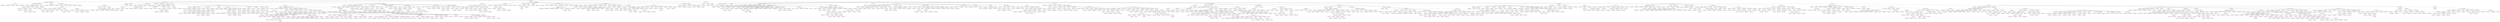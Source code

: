 digraph G {
  "Михаил Виноградов";
  "Михаил Виноградов" -> "Наталья Иванова";
  "Михаил Виноградов" -> "Владислав Иванов";
  "Михаил Виноградов" -> "Ульяна Богданова";
  "Михаил Виноградов" -> "Светлана Никитина";
  "Михаил Виноградов" -> "Светлана Кузнецова";
  "Михаил Виноградов" -> "Татьяна Иванова";
  "Михаил Виноградов" -> "Николай Егоров";
  "Николай Егоров";
  "Николай Егоров" -> "Александр Орлов";
  "Николай Егоров" -> "Артем Поляков";
  "Николай Егоров" -> "Михаил Гусев";
  "Николай Егоров" -> "Ольга Егорова";
  "Николай Егоров" -> "Максим Егоров";
  "Николай Егоров" -> "Денис Богданов";
  "Николай Егоров" -> "Станислав Морозов";
  "Николай Егоров" -> "Анна Никитина";
  "Николай Егоров" -> "Артем Сидоров";
  "Николай Егоров" -> "Валерий Воробьёв";
  "Николай Егоров" -> "Юрий Овчинников";
  "Николай Егоров" -> "Иван Никитин";
  "Николай Егоров" -> "Юрий Поляков";
  "Татьяна Иванова";
  "Татьяна Иванова" -> "Алёна Семёнова";
  "Татьяна Иванова" -> "Святослав Попов";
  "Татьяна Иванова" -> "Федор Егоров";
  "Светлана Кузнецова";
  "Светлана Никитина";
  "Светлана Никитина" -> "Виктория Сидорова";
  "Светлана Никитина" -> "Аркадий Козлов";
  "Светлана Никитина" -> "Владимир Цветков";
  "Светлана Никитина" -> "Любовь Петрова";
  "Светлана Никитина" -> "Полина Данилова";
  "Светлана Никитина" -> "Федор Волков";
  "Светлана Никитина" -> "Екатерина Головина";
  "Светлана Никитина" -> "Владислав Сорокин";
  "Светлана Никитина" -> "Игорь Иванов";
  "Ульяна Богданова";
  "Ульяна Богданова" -> "Елена Сорокина";
  "Ульяна Богданова" -> "София Новикова";
  "Ульяна Богданова" -> "Тамара Данилова";
  "Ульяна Богданова" -> "Валентина Орлова";
  "Ульяна Богданова" -> "Анастасия Александрова";
  "Ульяна Богданова" -> "Павел Кириллов";
  "Ульяна Богданова" -> "Татьяна Волкова";
  "Ульяна Богданова" -> "Юлия Крылова";
  "Ульяна Богданова" -> "Николай Крылов";
  "Владислав Иванов";
  "Владислав Иванов" -> "Ольга Попова";
  "Владислав Иванов" -> "Владимир Макаров";
  "Владислав Иванов" -> "Юлия Волкова";
  "Владислав Иванов" -> "Святослав Гусев";
  "Владислав Иванов" -> "Екатерина Иванова";
  "Наталья Иванова";
  "Юрий Поляков";
  "Юрий Поляков" -> "Дарья Цветкова";
  "Юрий Поляков" -> "Людмила Лебедева";
  "Юрий Поляков" -> "Юрий Богданов";
  "Иван Никитин";
  "Иван Никитин" -> "Дарья Гусева";
  "Иван Никитин" -> "Полина Крылова";
  "Иван Никитин" -> "Вероника Сидорова";
  "Иван Никитин" -> "Роман Крылов";
  "Иван Никитин" -> "Кристина Богданова";
  "Иван Никитин" -> "Галина Егорова";
  "Иван Никитин" -> "Мария Александрова";
  "Иван Никитин" -> "Тамара Козлова";
  "Иван Никитин" -> "Владимир Крылов";
  "Юрий Овчинников";
  "Юрий Овчинников" -> "Анастасия Сорокина";
  "Юрий Овчинников" -> "Андрей Васильев";
  "Юрий Овчинников" -> "Светлана Егорова";
  "Юрий Овчинников" -> "Зоя Лебедева";
  "Валерий Воробьёв";
  "Игорь Иванов";
  "Владислав Сорокин";
  "Владислав Сорокин" -> "Василий Головин";
  "Владислав Сорокин" -> "Любовь Семёнова";
  "Владислав Сорокин" -> "Леонид Медведев";
  "Владислав Сорокин" -> "Владислав Орлов";
  "Владислав Сорокин" -> "Любовь Федорова";
  "Екатерина Головина";
  "Екатерина Головина" -> "Евгений Федоров";
  "Екатерина Головина" -> "Максим Макаров";
  "Екатерина Головина" -> "Тимофей Коновалов";
  "Екатерина Головина" -> "Ольга Овчинникова";
  "Екатерина Головина" -> "Андрей Козлов";
  "Екатерина Головина" -> "Арсен Смирнов";
  "Екатерина Головина" -> "Геннадий Михайлов";
  "Екатерина Головина" -> "Денис Семёнов";
  "Екатерина Головина" -> "Аркадий Богданов";
  "Екатерина Головина" -> "Борис Александров";
  "Федор Волков";
  "Федор Волков" -> "Вероника Лебедева";
  "Федор Волков" -> "Борис Павлов";
  "Федор Волков" -> "Геннадий Петров";
  "Федор Волков" -> "Николай Зайцев";
  "Федор Волков" -> "Владимир Виноградов";
  "Федор Волков" -> "Людмила Петрова";
  "Федор Волков" -> "Наталья Козлова";
  "Федор Волков" -> "Надежда Воробьёва";
  "Федор Волков" -> "Галина Гусева";
  "Николай Крылов";
  "Юлия Крылова";
  "Юлия Крылова" -> "Владислав Зайцев";
  "Юлия Крылова" -> "Валерий Александров";
  "Юлия Крылова" -> "Федор Михайлов";
  "Юлия Крылова" -> "Надежда Богданова";
  "Юлия Крылова" -> "Виктория Соловьева";
  "Юлия Крылова" -> "Ирина Павлова";
  "Юлия Крылова" -> "Светлана Медведева";
  "Юлия Крылова" -> "Константин Цветков";
  "Юлия Крылова" -> "Ксения Семёнова";
  "Юлия Крылова" -> "Арсен Федоров";
  "Юлия Крылова" -> "Марина Виноградова";
  "Юлия Крылова" -> "Зоя Егорова";
  "Татьяна Волкова";
  "Татьяна Волкова" -> "Сергей Александров";
  "Татьяна Волкова" -> "Ярослав Семёнов";
  "Татьяна Волкова" -> "Владислав Поляков";
  "Татьяна Волкова" -> "София Сидорова";
  "Татьяна Волкова" -> "Алёна Цветкова";
  "Татьяна Волкова" -> "Елена Кириллова";
  "Елена Кириллова";
  "Елена Кириллова" -> "София Павлова";
  "Елена Кириллова" -> "Надежда Кузнецова";
  "Елена Кириллова" -> "Владимир Морозов";
  "Елена Кириллова" -> "Сергей Соловьев";
  "Алёна Цветкова";
  "Алёна Цветкова" -> "Михаил Семёнов";
  "Алёна Цветкова" -> "Диана Головина";
  "Алёна Цветкова" -> "Юрий Лебедев";
  "Алёна Цветкова" -> "Ярослав Макаров";
  "Алёна Цветкова" -> "Святослав Зайцев";
  "Алёна Цветкова" -> "Лидия Морозова";
  "Алёна Цветкова" -> "Полина Лебедева";
  "Алёна Цветкова" -> "Тимофей Богданов";
  "Алёна Цветкова" -> "Ольга Соловьева";
  "Алёна Цветкова" -> "Святослав Кириллов";
  "Юрий Богданов";
  "Юрий Богданов" -> "Вероника Волкова";
  "Юрий Богданов" -> "Дмитрий Поляков";
  "Юрий Богданов" -> "Елена Волкова";
  "Юрий Богданов" -> "Святослав Кузнецов";
  "Юрий Богданов" -> "Людмила Воробьёва";
  "Юрий Богданов" -> "Виктор Гусев";
  "Юрий Богданов" -> "Николай Богданов";
  "Юрий Богданов" -> "Татьяна Павлова";
  "Людмила Лебедева";
  "Людмила Лебедева" -> "Елена Макарова";
  "Людмила Лебедева" -> "Дарья Павлова";
  "Людмила Лебедева" -> "Юрий Никитин";
  "Людмила Лебедева" -> "Марина Коновалова";
  "Людмила Лебедева" -> "София Воробьёва";
  "Людмила Лебедева" -> "Вера Воробьёва";
  "Людмила Лебедева" -> "Дмитрий Никитин";
  "Людмила Лебедева" -> "Елизавета Новикова";
  "Людмила Лебедева" -> "Диана Иванова";
  "Людмила Лебедева" -> "Ульяна Власова";
  "Людмила Лебедева" -> "Алексей Александров";
  "Дарья Цветкова";
  "Владимир Крылов";
  "Владимир Крылов" -> "Милена Козлова";
  "Владимир Крылов" -> "Кристина Федорова";
  "Владимир Крылов" -> "Василий Иванов";
  "Владимир Крылов" -> "Иван Попов";
  "Владимир Крылов" -> "Полина Егорова";
  "Тамара Козлова";
  "Тамара Козлова" -> "Зоя Крылова";
  "Тамара Козлова" -> "Ульяна Орлова";
  "Тамара Козлова" -> "Людмила Богданова";
  "Тамара Козлова" -> "Виктор Коновалов";
  "Тамара Козлова" -> "Денис Соловьев";
  "Тамара Козлова" -> "Денис Васильев";
  "Тамара Козлова" -> "Диана Гусева";
  "Артем Сидоров";
  "Артем Сидоров" -> "Светлана Федорова";
  "Артем Сидоров" -> "Виктор Новиков";
  "Артем Сидоров" -> "Игорь Макаров";
  "Артем Сидоров" -> "Надежда Александрова";
  "Артем Сидоров" -> "Тимофей Данилов";
  "Артем Сидоров" -> "Алексей Павлов";
  "Анна Никитина";
  "Анна Никитина" -> "Владислав Коновалов";
  "Анна Никитина" -> "Валерий Михайлов";
  "Анна Никитина" -> "Денис Сорокин";
  "Анна Никитина" -> "Ульяна Смирнова";
  "Анна Никитина" -> "Игорь Сорокин";
  "Анна Никитина" -> "Елена Новикова";
  "Станислав Морозов";
  "Станислав Морозов" -> "Роман Павлов";
  "Станислав Морозов" -> "Григорий Сорокин";
  "Станислав Морозов" -> "Борис Воробьёв";
  "Станислав Морозов" -> "Лидия Козлова";
  "Станислав Морозов" -> "Алёна Кириллова";
  "Станислав Морозов" -> "Арсен Овчинников";
  "Станислав Морозов" -> "Зоя Васильева";
  "Станислав Морозов" -> "Владимир Александров";
  "Станислав Морозов" -> "Александр Цветков";
  "Станислав Морозов" -> "Виктор Головин";
  "Станислав Морозов" -> "Зоя Макарова";
  "Станислав Морозов" -> "Милена Александрова";
  "Станислав Морозов" -> "Яна Иванова";
  "Сергей Соловьев";
  "Сергей Соловьев" -> "Ярослав Попов";
  "Сергей Соловьев" -> "Галина Власова";
  "Владимир Морозов";
  "Владимир Морозов" -> "Зоя Соловьева";
  "Владимир Морозов" -> "Татьяна Козлова";
  "Владимир Морозов" -> "Татьяна Смирнова";
  "Владимир Морозов" -> "Дмитрий Медведев";
  "Владимир Морозов" -> "Ольга Сорокина";
  "Владимир Морозов" -> "Екатерина Власова";
  "Владимир Морозов" -> "Светлана Зайцева";
  "Владимир Морозов" -> "Олег Смирнов";
  "Владимир Морозов" -> "Вероника Кузнецова";
  "Алексей Павлов";
  "Алексей Павлов" -> "Галина Соловьева";
  "Алексей Павлов" -> "Наталья Полякова";
  "Алексей Павлов" -> "Валерий Петров";
  "Алексей Павлов" -> "Виктор Богданов";
  "Алексей Павлов" -> "Ирина Козлова";
  "Алексей Павлов" -> "Федор Поляков";
  "Алексей Павлов" -> "Леонид Волков";
  "Алексей Павлов" -> "Мария Попова";
  "Алексей Павлов" -> "Егор Головин";
  "Алексей Павлов" -> "Михаил Соловьев";
  "Алексей Павлов" -> "Константин Семёнов";
  "Алексей Павлов" -> "Анна Гусева";
  "Тимофей Данилов";
  "Тимофей Данилов" -> "Евгений Егоров";
  "Тимофей Данилов" -> "Николай Новиков";
  "Тимофей Данилов" -> "Анастасия Кириллова";
  "Тимофей Данилов" -> "София Коновалова";
  "Тимофей Данилов" -> "Елена Полякова";
  "Тимофей Данилов" -> "Лидия Головина";
  "Татьяна Павлова";
  "Татьяна Павлова" -> "Валерий Зайцев";
  "Татьяна Павлова" -> "Евгений Поляков";
  "Николай Богданов";
  "Николай Богданов" -> "Виктория Власова";
  "Николай Богданов" -> "Ксения Кузнецова";
  "Виктор Гусев";
  "Виктор Гусев" -> "Борис Петров";
  "Виктор Гусев" -> "Егор Смирнов";
  "Виктор Гусев" -> "Леонид Головин";
  "Виктор Гусев" -> "Анна Воробьёва";
  "Виктор Гусев" -> "Диана Зайцева";
  "Виктор Гусев" -> "Полина Цветкова";
  "Виктор Гусев" -> "Захар Павлов";
  "Виктор Гусев" -> "Татьяна Федорова";
  "Виктор Гусев" -> "Александр Макаров";
  "Виктор Гусев" -> "Степан Крылов";
  "Виктор Гусев" -> "Григорий Смирнов";
  "Виктор Гусев" -> "Надежда Козлова";
  "Вероника Кузнецова";
  "Вероника Кузнецова" -> "Лидия Орлова";
  "Вероника Кузнецова" -> "Геннадий Лебедев";
  "Олег Смирнов";
  "Олег Смирнов" -> "Ирина Полякова";
  "Олег Смирнов" -> "Полина Павлова";
  "Олег Смирнов" -> "Роман Семёнов";
  "Олег Смирнов" -> "Егор Александров";
  "Олег Смирнов" -> "Степан Смирнов";
  "Олег Смирнов" -> "Тимофей Павлов";
  "Олег Смирнов" -> "Валентина Федорова";
  "Яна Иванова";
  "Яна Иванова" -> "Михаил Власов";
  "Яна Иванова" -> "Надежда Михайлова";
  "Яна Иванова" -> "Василий Кириллов";
  "Яна Иванова" -> "Елизавета Сидорова";
  "Милена Александрова";
  "Милена Александрова" -> "Кирилл Сидоров";
  "Милена Александрова" -> "Зоя Петрова";
  "Милена Александрова" -> "Леонид Морозов";
  "Милена Александрова" -> "Станислав Волков";
  "Милена Александрова" -> "Леонид Гусев";
  "Надежда Козлова";
  "Надежда Козлова" -> "Анастасия Макарова";
  "Надежда Козлова" -> "Милена Данилова";
  "Надежда Козлова" -> "Олег Соловьев";
  "Надежда Козлова" -> "Марина Волкова";
  "Надежда Козлова" -> "Роман Соловьев";
  "Надежда Козлова" -> "Елизавета Павлова";
  "Надежда Козлова" -> "Аркадий Цветков";
  "Надежда Козлова" -> "Екатерина Макарова";
  "Надежда Козлова" -> "Ярослав Лебедев";
  "Надежда Козлова" -> "Кристина Егорова";
  "Григорий Смирнов";
  "Григорий Смирнов" -> "Марина Иванова";
  "Григорий Смирнов" -> "Владислав Михайлов";
  "Григорий Смирнов" -> "Мария Михайлова";
  "Григорий Смирнов" -> "Наталья Сидорова";
  "Григорий Смирнов" -> "Вера Данилова";
  "Григорий Смирнов" -> "Юлия Иванова";
  "Григорий Смирнов" -> "Артем Головин";
  "Григорий Смирнов" -> "Дарья Медведева";
  "Григорий Смирнов" -> "Полина Новикова";
  "Степан Крылов";
  "Степан Крылов" -> "Павел Никитин";
  "Степан Крылов" -> "Владимир Овчинников";
  "Степан Крылов" -> "Ярослав Иванов";
  "Степан Крылов" -> "Надежда Попова";
  "Геннадий Лебедев";
  "Лидия Орлова";
  "Лидия Орлова" -> "Константин Александров";
  "Лидия Орлова" -> "Ольга Михайлова";
  "Лидия Орлова" -> "Анастасия Козлова";
  "Лидия Орлова" -> "Галина Крылова";
  "Лидия Орлова" -> "Марина Новикова";
  "Лидия Орлова" -> "Владимир Никитин";
  "Зоя Егорова";
  "Зоя Егорова" -> "Федор Зайцев";
  "Зоя Егорова" -> "Елизавета Кузнецова";
  "Зоя Егорова" -> "Владислав Власов";
  "Зоя Егорова" -> "Станислав Семёнов";
  "Зоя Егорова" -> "Денис Смирнов";
  "Марина Виноградова";
  "Арсен Федоров";
  "Арсен Федоров" -> "Святослав Крылов";
  "Арсен Федоров" -> "Яна Богданова";
  "Владимир Никитин";
  "Марина Новикова";
  "Марина Новикова" -> "Алексей Морозов";
  "Марина Новикова" -> "Кирилл Семёнов";
  "Марина Новикова" -> "Анастасия Головина";
  "Мария Александрова";
  "Галина Егорова";
  "Галина Егорова" -> "Максим Коновалов";
  "Галина Егорова" -> "Милена Сидорова";
  "Галина Егорова" -> "Юрий Александров";
  "Кристина Богданова";
  "Кристина Богданова" -> "Кирилл Цветков";
  "Кристина Богданова" -> "Вероника Смирнова";
  "Кристина Богданова" -> "Ксения Федорова";
  "Кристина Богданова" -> "Зоя Волкова";
  "Роман Крылов";
  "Полина Егорова";
  "Иван Попов";
  "Иван Попов" -> "Григорий Волков";
  "Иван Попов" -> "Степан Никитин";
  "Иван Попов" -> "Арсен Виноградов";
  "Василий Иванов";
  "Денис Богданов";
  "Денис Богданов" -> "Мария Данилова";
  "Максим Егоров";
  "Максим Егоров" -> "Ульяна Сидорова";
  "Максим Егоров" -> "Ульяна Попова";
  "Максим Егоров" -> "Наталья Семёнова";
  "Максим Егоров" -> "Виталий Головин";
  "Максим Егоров" -> "Любовь Лебедева";
  "Максим Егоров" -> "Валерий Иванов";
  "Максим Егоров" -> "Елена Воробьёва";
  "Максим Егоров" -> "Константин Кириллов";
  "Максим Егоров" -> "Любовь Власова";
  "Максим Егоров" -> "Светлана Васильева";
  "Максим Егоров" -> "Григорий Федоров";
  "Людмила Воробьёва";
  "Святослав Кузнецов";
  "Святослав Кузнецов" -> "Галина Васильева";
  "Святослав Кузнецов" -> "Андрей Иванов";
  "Святослав Кузнецов" -> "Юлия Овчинникова";
  "Святослав Кузнецов" -> "Елизавета Морозова";
  "Святослав Кузнецов" -> "Борис Козлов";
  "Святослав Кузнецов" -> "Владимир Кузнецов";
  "Анна Гусева";
  "Константин Семёнов";
  "Михаил Соловьев";
  "Михаил Соловьев" -> "Алексей Семёнов";
  "Егор Головин";
  "Егор Головин" -> "Николай Орлов";
  "Егор Головин" -> "Тамара Волкова";
  "Егор Головин" -> "Роман Кириллов";
  "Егор Головин" -> "Арсен Морозов";
  "Мария Попова";
  "Мария Попова" -> "Вероника Александрова";
  "Мария Попова" -> "Святослав Александров";
  "Мария Попова" -> "Елена Смирнова";
  "Надежда Попова";
  "Надежда Попова" -> "Ирина Морозова";
  "Надежда Попова" -> "Вероника Козлова";
  "Надежда Попова" -> "Василий Воробьёв";
  "Ярослав Иванов";
  "Ярослав Иванов" -> "Валерий Кузнецов";
  "Ярослав Иванов" -> "Анастасия Зайцева";
  "Ярослав Иванов" -> "Евгений Зайцев";
  "Ярослав Иванов" -> "Любовь Головина";
  "Ярослав Иванов" -> "Юрий Петров";
  "София Сидорова";
  "Владислав Поляков";
  "Владислав Поляков" -> "Ярослав Власов";
  "Владислав Поляков" -> "Михаил Лебедев";
  "Владислав Поляков" -> "Василий Овчинников";
  "Владислав Поляков" -> "Яна Зайцева";
  "Владислав Поляков" -> "Станислав Орлов";
  "Владислав Поляков" -> "Наталья Егорова";
  "Ярослав Семёнов";
  "Святослав Кириллов";
  "Ольга Соловьева";
  "Ольга Соловьева" -> "Александр Медведев";
  "Ольга Соловьева" -> "Зоя Цветкова";
  "Тимофей Богданов";
  "Тимофей Богданов" -> "Виктор Егоров";
  "Полина Лебедева";
  "Полина Лебедева" -> "Арсен Васильев";
  "Полина Лебедева" -> "Григорий Иванов";
  "Валентина Федорова";
  "Тимофей Павлов";
  "Тимофей Павлов" -> "Арсен Александров";
  "Тимофей Павлов" -> "Роман Федоров";
  "Тимофей Павлов" -> "Иван Крылов";
  "Тимофей Павлов" -> "Милена Медведева";
  "Степан Смирнов";
  "Ксения Семёнова";
  "Ксения Семёнова" -> "Марина Егорова";
  "Ксения Семёнова" -> "Наталья Коновалова";
  "Ксения Семёнова" -> "Анастасия Егорова";
  "Ксения Семёнова" -> "Павел Коновалов";
  "Ксения Семёнова" -> "Ульяна Данилова";
  "Ксения Семёнова" -> "Екатерина Данилова";
  "Ксения Семёнова" -> "Павел Михайлов";
  "Константин Цветков";
  "Константин Цветков" -> "Геннадий Сорокин";
  "Константин Цветков" -> "Дарья Михайлова";
  "Константин Цветков" -> "Кирилл Богданов";
  "Константин Цветков" -> "Яна Орлова";
  "Константин Цветков" -> "Марина Кузнецова";
  "Александр Макаров";
  "Александр Макаров" -> "Павел Орлов";
  "Татьяна Федорова";
  "Татьяна Федорова" -> "Валентина Морозова";
  "Татьяна Федорова" -> "Константин Воробьёв";
  "Татьяна Федорова" -> "Михаил Данилов";
  "Захар Павлов";
  "Захар Павлов" -> "Зоя Медведева";
  "Захар Павлов" -> "Дарья Коновалова";
  "Захар Павлов" -> "Александр Крылов";
  "Захар Павлов" -> "Роман Петров";
  "Полина Цветкова";
  "Полина Цветкова" -> "Наталья Кузнецова";
  "Лидия Головина";
  "Елена Полякова";
  "Елена Полякова" -> "Сергей Егоров";
  "Елена Полякова" -> "Федор Иванов";
  "Елена Полякова" -> "Ксения Богданова";
  "Елена Полякова" -> "Евгений Михайлов";
  "София Коновалова";
  "София Коновалова" -> "Галина Медведева";
  "София Коновалова" -> "Диана Виноградова";
  "София Коновалова" -> "Галина Кузнецова";
  "Анастасия Кириллова";
  "Арсен Виноградов";
  "Арсен Виноградов" -> "Анна Иванова";
  "Арсен Виноградов" -> "Анастасия Михайлова";
  "Арсен Виноградов" -> "Наталья Михайлова";
  "Степан Никитин";
  "Григорий Волков";
  "Григорий Волков" -> "Тамара Кузнецова";
  "Григорий Волков" -> "Екатерина Овчинникова";
  "Григорий Волков" -> "Галина Полякова";
  "Алексей Семёнов";
  "Милена Медведева";
  "Иван Крылов";
  "Иван Крылов" -> "Константин Крылов";
  "Иван Крылов" -> "Андрей Смирнов";
  "Иван Крылов" -> "Полина Сорокина";
  "Иван Крылов" -> "Полина Иванова";
  "Иван Крылов" -> "Егор Богданов";
  "Иван Крылов" -> "Мария Коновалова";
  "Ксения Кузнецова";
  "Ксения Кузнецова" -> "Наталья Орлова";
  "Ксения Кузнецова" -> "Татьяна Сорокина";
  "Ксения Кузнецова" -> "Любовь Кириллова";
  "Виктория Власова";
  "Виктория Власова" -> "Зоя Попова";
  "Виктория Власова" -> "Кирилл Смирнов";
  "Надежда Александрова";
  "Надежда Александрова" -> "Виктория Лебедева";
  "Надежда Александрова" -> "Ольга Данилова";
  "Надежда Александрова" -> "Андрей Медведев";
  "Игорь Макаров";
  "Игорь Макаров" -> "Галина Волкова";
  "Игорь Макаров" -> "Андрей Гусев";
  "Игорь Макаров" -> "Виктория Попова";
  "Игорь Макаров" -> "Арсен Гусев";
  "Игорь Макаров" -> "Леонид Егоров";
  "Игорь Макаров" -> "Людмила Крылова";
  "Полина Данилова";
  "Полина Данилова" -> "Ирина Воробьёва";
  "Полина Данилова" -> "Дмитрий Гусев";
  "Любовь Петрова";
  "Любовь Петрова" -> "Захар Александров";
  "Любовь Петрова" -> "Лидия Сорокина";
  "Любовь Петрова" -> "Иван Богданов";
  "Зоя Макарова";
  "Зоя Макарова" -> "Валентина Головина";
  "Зоя Макарова" -> "Лидия Данилова";
  "Виктор Головин";
  "Виктор Головин" -> "Галина Михайлова";
  "Григорий Федоров";
  "Светлана Васильева";
  "Светлана Васильева" -> "Полина Головина";
  "Светлана Васильева" -> "Татьяна Головина";
  "Светлана Васильева" -> "Вероника Морозова";
  "Любовь Власова";
  "Любовь Власова" -> "Виталий Коновалов";
  "Любовь Власова" -> "Кристина Макарова";
  "Любовь Власова" -> "Григорий Головин";
  "Любовь Власова" -> "Виктор Сидоров";
  "Любовь Власова" -> "Леонид Павлов";
  "Любовь Власова" -> "Яна Полякова";
  "Любовь Власова" -> "Вероника Виноградова";
  "Любовь Власова" -> "Ярослав Морозов";
  "Любовь Власова" -> "Ульяна Полякова";
  "Любовь Власова" -> "Марина Макарова";
  "Любовь Власова" -> "Ирина Александрова";
  "Любовь Власова" -> "Константин Смирнов";
  "Любовь Власова" -> "Василий Сидоров";
  "Любовь Власова" -> "Надежда Гусева";
  "Любовь Власова" -> "Денис Головин";
  "Александр Цветков";
  "Александр Цветков" -> "Степан Сидоров";
  "Александр Цветков" -> "Анастасия Волкова";
  "Александр Цветков" -> "Милена Васильева";
  "Александр Цветков" -> "Алёна Крылова";
  "Александр Цветков" -> "Владимир Васильев";
  "Александр Цветков" -> "Василий Волков";
  "Александр Цветков" -> "Виталий Поляков";
  "Владимир Александров";
  "Владимир Александров" -> "Захар Макаров";
  "Владимир Александров" -> "Виталий Смирнов";
  "Владимир Александров" -> "София Попова";
  "Владимир Александров" -> "Григорий Власов";
  "Владимир Александров" -> "Валерий Павлов";
  "Владимир Александров" -> "Ксения Орлова";
  "Владимир Александров" -> "Виктория Смирнова";
  "Владимир Александров" -> "Милена Власова";
  "Владимир Александров" -> "Милена Крылова";
  "Иван Богданов";
  "Лидия Сорокина";
  "Лидия Сорокина" -> "Ксения Макарова";
  "Лидия Сорокина" -> "Виталий Кузнецов";
  "Захар Александров";
  "Светлана Медведева";
  "Ирина Павлова";
  "Ирина Павлова" -> "Олег Сорокин";
  "Ирина Павлова" -> "Григорий Крылов";
  "Ирина Павлова" -> "Елена Никитина";
  "Виктория Соловьева";
  "Виктория Соловьева" -> "Кирилл Овчинников";
  "Виктория Соловьева" -> "Вера Иванова";
  "Виктория Соловьева" -> "Святослав Макаров";
  "Виктория Соловьева" -> "Владислав Виноградов";
  "Виктория Соловьева" -> "Диана Егорова";
  "Виктория Соловьева" -> "Виктор Поляков";
  "Владимир Кузнецов";
  "Владимир Кузнецов" -> "Степан Васильев";
  "Владимир Кузнецов" -> "Егор Васильев";
  "Владимир Кузнецов" -> "Мария Семёнова";
  "Владимир Кузнецов" -> "Геннадий Цветков";
  "Владимир Кузнецов" -> "Николай Овчинников";
  "Владимир Кузнецов" -> "Полина Федорова";
  "Борис Козлов";
  "Борис Козлов" -> "Иван Головин";
  "Борис Козлов" -> "Валерий Орлов";
  "Борис Козлов" -> "Полина Виноградова";
  "Елизавета Морозова";
  "Елизавета Морозова" -> "Геннадий Никитин";
  "Елизавета Морозова" -> "Ульяна Егорова";
  "Елизавета Морозова" -> "Дарья Козлова";
  "Елизавета Морозова" -> "Елена Орлова";
  "Елизавета Морозова" -> "София Данилова";
  "Елизавета Морозова" -> "Лидия Кириллова";
  "Елизавета Морозова" -> "Василий Павлов";
  "Елизавета Морозова" -> "Диана Смирнова";
  "Людмила Крылова";
  "Людмила Крылова" -> "Галина Козлова";
  "Людмила Крылова" -> "Ульяна Крылова";
  "Людмила Крылова" -> "Андрей Поляков";
  "Людмила Крылова" -> "Любовь Егорова";
  "Людмила Крылова" -> "Аркадий Морозов";
  "Леонид Егоров";
  "Леонид Егоров" -> "Евгений Виноградов";
  "Леонид Егоров" -> "Константин Сидоров";
  "Леонид Егоров" -> "Зоя Михайлова";
  "Леонид Егоров" -> "Борис Васильев";
  "Леонид Егоров" -> "Владимир Медведев";
  "Арсен Гусев";
  "Надежда Богданова";
  "Надежда Богданова" -> "Николай Сидоров";
  "Надежда Богданова" -> "Олег Гусев";
  "Надежда Богданова" -> "Леонид Виноградов";
  "Надежда Богданова" -> "Виктор Михайлов";
  "Федор Михайлов";
  "Валерий Александров";
  "Аркадий Морозов";
  "Аркадий Морозов" -> "Степан Данилов";
  "Аркадий Морозов" -> "Владимир Данилов";
  "Аркадий Морозов" -> "Зоя Данилова";
  "Аркадий Морозов" -> "Святослав Морозов";
  "Любовь Егорова";
  "Любовь Егорова" -> "Александр Михайлов";
  "Любовь Егорова" -> "Виктория Петрова";
  "Любовь Егорова" -> "Ирина Попова";
  "Андрей Поляков";
  "Милена Крылова";
  "Милена Власова";
  "Виктория Смирнова";
  "Виктория Смирнова" -> "Виталий Семёнов";
  "Виктория Смирнова" -> "Василий Зайцев";
  "Виктория Смирнова" -> "Федор Александров";
  "Алексей Александров";
  "Алексей Александров" -> "Любовь Новикова";
  "Алексей Александров" -> "Сергей Орлов";
  "Алексей Александров" -> "Олег Сидоров";
  "Алексей Александров" -> "Мария Кузнецова";
  "Алексей Александров" -> "Анастасия Коновалова";
  "Ульяна Власова";
  "Ульяна Власова" -> "Александр Попов";
  "Ульяна Власова" -> "Ульяна Новикова";
  "Владимир Цветков";
  "Михаил Данилов";
  "Михаил Данилов" -> "Сергей Семёнов";
  "Михаил Данилов" -> "Марина Александрова";
  "Михаил Данилов" -> "Юрий Павлов";
  "Константин Воробьёв";
  "Валентина Морозова";
  "Валентина Морозова" -> "Федор Никитин";
  "Валентина Морозова" -> "Ульяна Коновалова";
  "Валентина Морозова" -> "Людмила Васильева";
  "Валентина Морозова" -> "Денис Волков";
  "Валентина Морозова" -> "Анна Крылова";
  "Валентина Морозова" -> "Валерий Овчинников";
  "Диана Гусева";
  "Диана Гусева" -> "Кристина Орлова";
  "Диана Гусева" -> "Любовь Гусева";
  "Диана Гусева" -> "Константин Лебедев";
  "Диана Гусева" -> "Мария Виноградова";
  "Диана Гусева" -> "Аркадий Овчинников";
  "Диана Гусева" -> "Юлия Медведева";
  "Денис Васильев";
  "Денис Васильев" -> "Михаил Попов";
  "Денис Васильев" -> "Ирина Крылова";
  "Денис Васильев" -> "Мария Макарова";
  "Галина Гусева";
  "Надежда Воробьёва";
  "Наталья Козлова";
  "Вероника Сидорова";
  "Вероника Сидорова" -> "Виктория Павлова";
  "Вероника Сидорова" -> "Захар Данилов";
  "Вероника Сидорова" -> "Милена Головина";
  "Вероника Сидорова" -> "Максим Семёнов";
  "Вероника Сидорова" -> "София Козлова";
  "Вероника Сидорова" -> "Яна Петрова";
  "Вероника Сидорова" -> "Виктория Новикова";
  "Вероника Сидорова" -> "Юлия Орлова";
  "Полина Крылова";
  "Дарья Гусева";
  "Дарья Гусева" -> "Вера Цветкова";
  "Дарья Гусева" -> "Антон Семёнов";
  "Дарья Гусева" -> "Антон Сидоров";
  "Дарья Гусева" -> "Елизавета Михайлова";
  "Дарья Гусева" -> "Олег Васильев";
  "Дарья Гусева" -> "Антон Лебедев";
  "Дарья Гусева" -> "Геннадий Павлов";
  "Марина Кузнецова";
  "Яна Орлова";
  "Кирилл Богданов";
  "Диана Иванова";
  "Елизавета Новикова";
  "Елизавета Новикова" -> "Вера Егорова";
  "Елизавета Новикова" -> "Арсен Поляков";
  "Елизавета Новикова" -> "Константин Овчинников";
  "Елизавета Новикова" -> "Татьяна Коновалова";
  "Дмитрий Никитин";
  "Дмитрий Никитин" -> "Михаил Александров";
  "Дмитрий Никитин" -> "София Никитина";
  "Дмитрий Никитин" -> "Евгений Лебедев";
  "Дмитрий Никитин" -> "Елизавета Богданова";
  "Юрий Александров";
  "Юрий Александров" -> "София Морозова";
  "Юрий Александров" -> "Елена Головина";
  "Юрий Александров" -> "Мария Зайцева";
  "Милена Сидорова";
  "Милена Сидорова" -> "Зоя Новикова";
  "Милена Сидорова" -> "Кристина Волкова";
  "Милена Сидорова" -> "Юлия Власова";
  "Милена Сидорова" -> "Тимофей Орлов";
  "Максим Коновалов";
  "Владислав Зайцев";
  "Елена Новикова";
  "Игорь Сорокин";
  "Игорь Сорокин" -> "Ксения Александрова";
  "Игорь Сорокин" -> "Виктор Смирнов";
  "Игорь Сорокин" -> "Михаил Крылов";
  "Игорь Сорокин" -> "Антон Власов";
  "Игорь Сорокин" -> "Екатерина Александрова";
  "Игорь Сорокин" -> "Анастасия Лебедева";
  "Игорь Сорокин" -> "Юлия Петрова";
  "Галина Кузнецова";
  "Диана Виноградова";
  "Диана Виноградова" -> "Владимир Смирнов";
  "Диана Виноградова" -> "Игорь Головин";
  "Диана Виноградова" -> "Федор Павлов";
  "Диана Виноградова" -> "Михаил Петров";
  "Диана Виноградова" -> "Диана Сидорова";
  "Елизавета Богданова";
  "Евгений Лебедев";
  "Евгений Лебедев" -> "Алёна Васильева";
  "Евгений Лебедев" -> "Юлия Головина";
  "София Никитина";
  "София Никитина" -> "Валерий Кириллов";
  "София Никитина" -> "Екатерина Петрова";
  "Михаил Александров";
  "Михаил Александров" -> "Святослав Сидоров";
  "Михаил Александров" -> "Вера Сидорова";
  "Михаил Александров" -> "Сергей Данилов";
  "Кристина Егорова";
  "Кристина Егорова" -> "Николай Михайлов";
  "Кристина Егорова" -> "Галина Сорокина";
  "Кристина Егорова" -> "Захар Волков";
  "Кристина Егорова" -> "Олег Александров";
  "Кристина Егорова" -> "Евгений Новиков";
  "Кристина Егорова" -> "Яна Александрова";
  "Ярослав Лебедев";
  "Ярослав Лебедев" -> "Ирина Смирнова";
  "Ярослав Лебедев" -> "Светлана Попова";
  "Ярослав Лебедев" -> "Елизавета Полякова";
  "Ярослав Лебедев" -> "Юлия Лебедева";
  "Ярослав Лебедев" -> "Яна Смирнова";
  "Ярослав Лебедев" -> "Роман Волков";
  "Екатерина Макарова";
  "Кристина Федорова";
  "Милена Козлова";
  "Милена Козлова" -> "Милена Орлова";
  "Милена Козлова" -> "Алексей Сорокин";
  "Милена Козлова" -> "Елена Петрова";
  "Милена Козлова" -> "Константин Васильев";
  "Милена Козлова" -> "Владимир Богданов";
  "Милена Козлова" -> "Вероника Попова";
  "Евгений Михайлов";
  "Евгений Михайлов" -> "Валентина Воробьёва";
  "Евгений Михайлов" -> "Зоя Смирнова";
  "Евгений Михайлов" -> "Станислав Соловьев";
  "Ксения Богданова";
  "Ксения Богданова" -> "Борис Никитин";
  "Ксения Богданова" -> "Юлия Попова";
  "Ксения Богданова" -> "Кирилл Козлов";
  "Ксения Богданова" -> "Артем Федоров";
  "Ксения Богданова" -> "Олег Зайцев";
  "Ксения Богданова" -> "Диана Полякова";
  "Ксения Богданова" -> "Ольга Власова";
  "Ксения Богданова" -> "Артем Попов";
  "Мария Коновалова";
  "Мария Коновалова" -> "Елена Федорова";
  "Мария Коновалова" -> "Любовь Воробьёва";
  "Егор Богданов";
  "Егор Богданов" -> "Ольга Коновалова";
  "Егор Богданов" -> "Егор Михайлов";
  "Егор Богданов" -> "Вероника Данилова";
  "Егор Богданов" -> "Вероника Власова";
  "Полина Иванова";
  "Полина Иванова" -> "Тимофей Макаров";
  "Полина Иванова" -> "Ольга Медведева";
  "Полина Иванова" -> "Дмитрий Овчинников";
  "Полина Иванова" -> "Анастасия Воробьёва";
  "Полина Иванова" -> "Григорий Егоров";
  "Полина Иванова" -> "Захар Михайлов";
  "Полина Иванова" -> "София Кириллова";
  "Полина Иванова" -> "Валентина Волкова";
  "Виктор Егоров";
  "Виктор Егоров" -> "Роман Макаров";
  "Виктор Егоров" -> "Анна Зайцева";
  "Виктор Егоров" -> "Василий Васильев";
  "Константин Кириллов";
  "Елена Воробьёва";
  "Ксения Орлова";
  "Валерий Павлов";
  "Григорий Власов";
  "Григорий Власов" -> "Вероника Овчинникова";
  "Григорий Власов" -> "Константин Морозов";
  "Григорий Власов" -> "Диана Кузнецова";
  "Григорий Власов" -> "Виталий Лебедев";
  "Евгений Поляков";
  "Евгений Поляков" -> "Максим Данилов";
  "Евгений Поляков" -> "Надежда Сорокина";
  "Евгений Поляков" -> "Василий Макаров";
  "Евгений Поляков" -> "Тамара Попова";
  "Евгений Поляков" -> "Анна Васильева";
  "Евгений Поляков" -> "Галина Зайцева";
  "Евгений Поляков" -> "Валентина Смирнова";
  "Евгений Поляков" -> "Валентина Попова";
  "Валерий Зайцев";
  "Виталий Кузнецов";
  "Ксения Макарова";
  "Ксения Макарова" -> "Егор Павлов";
  "Вера Воробьёва";
  "София Воробьёва";
  "Яна Богданова";
  "Яна Богданова" -> "Милена Кириллова";
  "Яна Богданова" -> "Михаил Зайцев";
  "Яна Богданова" -> "Вера Никитина";
  "Яна Богданова" -> "Федор Смирнов";
  "Святослав Крылов";
  "Леонид Волков";
  "Леонид Волков" -> "Владислав Сидоров";
  "Леонид Волков" -> "Степан Виноградов";
  "Федор Поляков";
  "Федор Поляков" -> "Олег Данилов";
  "Федор Поляков" -> "Татьяна Воробьёва";
  "Федор Поляков" -> "Евгений Власов";
  "Ирина Козлова";
  "Виктор Богданов";
  "Виктор Богданов" -> "Юлия Морозова";
  "Павел Михайлов";
  "Павел Михайлов" -> "Мария Сидорова";
  "Павел Михайлов" -> "Леонид Новиков";
  "Екатерина Данилова";
  "Екатерина Данилова" -> "Сергей Михайлов";
  "Екатерина Данилова" -> "Антон Коновалов";
  "Юлия Медведева";
  "Юлия Медведева" -> "Дмитрий Семёнов";
  "Юлия Медведева" -> "Вероника Кириллова";
  "Анастасия Коновалова";
  "Анастасия Коновалова" -> "Алексей Попов";
  "Анастасия Коновалова" -> "Надежда Егорова";
  "Анастасия Коновалова" -> "Анастасия Кузнецова";
  "Анастасия Коновалова" -> "Олег Иванов";
  "Анастасия Коновалова" -> "Надежда Медведева";
  "Мария Кузнецова";
  "Олег Сидоров";
  "Виктор Поляков";
  "Диана Егорова";
  "Диана Егорова" -> "Тамара Гусева";
  "Диана Егорова" -> "Ярослав Коновалов";
  "Владислав Виноградов";
  "Вероника Власова";
  "Вероника Власова" -> "Владимир Соловьев";
  "Вероника Власова" -> "Ксения Смирнова";
  "Вероника Данилова";
  "Егор Михайлов";
  "Егор Михайлов" -> "Ульяна Кузнецова";
  "Ольга Коновалова";
  "Ольга Коновалова" -> "Галина Воробьёва";
  "Ольга Коновалова" -> "Дарья Никитина";
  "Ольга Коновалова" -> "Галина Семёнова";
  "Денис Головин";
  "Денис Головин" -> "Людмила Смирнова";
  "Денис Головин" -> "Станислав Цветков";
  "Надежда Гусева";
  "Надежда Гусева" -> "Милена Павлова";
  "Надежда Гусева" -> "Вера Богданова";
  "Надежда Гусева" -> "Полина Козлова";
  "Надежда Гусева" -> "Светлана Овчинникова";
  "Надежда Гусева" -> "Станислав Егоров";
  "Надежда Гусева" -> "Вероника Никитина";
  "Павел Кириллов";
  "Анастасия Александрова";
  "Валентина Орлова";
  "Лидия Данилова";
  "Лидия Данилова" -> "Роман Лебедев";
  "Лидия Данилова" -> "Виталий Медведев";
  "Лидия Данилова" -> "Степан Кузнецов";
  "Лидия Данилова" -> "Григорий Медведев";
  "Лидия Данилова" -> "Анна Егорова";
  "Валентина Головина";
  "Ульяна Данилова";
  "Павел Коновалов";
  "Павел Коновалов" -> "Сергей Кириллов";
  "Павел Коновалов" -> "Дарья Морозова";
  "Павел Коновалов" -> "Дмитрий Иванов";
  "Геннадий Павлов";
  "Юрий Петров";
  "Юрий Петров" -> "Николай Кузнецов";
  "Юрий Петров" -> "Юрий Попов";
  "Юрий Петров" -> "Артем Цветков";
  "Любовь Головина";
  "Любовь Головина" -> "Тамара Новикова";
  "Любовь Головина" -> "Екатерина Козлова";
  "Любовь Головина" -> "Виталий Соловьев";
  "Любовь Головина" -> "Кирилл Медведев";
  "Полина Новикова";
  "Полина Новикова" -> "Святослав Волков";
  "Полина Новикова" -> "Геннадий Семёнов";
  "Полина Новикова" -> "Кристина Медведева";
  "Полина Новикова" -> "Ирина Никитина";
  "Дарья Медведева";
  "Дарья Медведева" -> "Виктория Зайцева";
  "Дарья Медведева" -> "Виталий Орлов";
  "Дарья Медведева" -> "Мария Орлова";
  "Дарья Медведева" -> "Ксения Сорокина";
  "Дарья Медведева" -> "Анна Лебедева";
  "Виктория Попова";
  "Виктория Попова" -> "Татьяна Орлова";
  "Виктория Попова" -> "Антон Кириллов";
  "Андрей Гусев";
  "Вероника Никитина";
  "Станислав Егоров";
  "Станислав Егоров" -> "Полина Полякова";
  "Светлана Овчинникова";
  "Полина Козлова";
  "Полина Козлова" -> "Любовь Попова";
  "Полина Козлова" -> "Тимофей Волков";
  "Полина Козлова" -> "Артем Смирнов";
  "Ирина Никитина";
  "Леонид Новиков";
  "Леонид Новиков" -> "Ульяна Федорова";
  "Леонид Новиков" -> "Виталий Никитин";
  "Мария Сидорова";
  "Галина Семёнова";
  "Дарья Никитина";
  "Дарья Никитина" -> "Геннадий Морозов";
  "Галина Воробьёва";
  "Артем Попов";
  "Ольга Власова";
  "Ольга Власова" -> "Тамара Смирнова";
  "Ольга Власова" -> "Святослав Медведев";
  "Ольга Власова" -> "Виталий Данилов";
  "Ольга Власова" -> "Ксения Воробьёва";
  "Ольга Власова" -> "Елизавета Александрова";
  "Диана Полякова";
  "Олег Зайцев";
  "Олег Зайцев" -> "Кристина Васильева";
  "Олег Зайцев" -> "Геннадий Орлов";
  "Артем Федоров";
  "Диана Зайцева";
  "Анна Воробьёва";
  "Анна Воробьёва" -> "Павел Медведев";
  "Анна Воробьёва" -> "Вера Виноградова";
  "Анна Воробьёва" -> "Ульяна Соловьева";
  "Анна Воробьёва" -> "Максим Воробьёв";
  "Леонид Головин";
  "Леонид Головин" -> "Владислав Крылов";
  "Леонид Головин" -> "Леонид Кузнецов";
  "Валерий Овчинников";
  "Валерий Овчинников" -> "Тамара Павлова";
  "Валерий Овчинников" -> "Арсен Волков";
  "Валерий Овчинников" -> "Сергей Васильев";
  "Анна Крылова";
  "Полина Федорова";
  "Полина Федорова" -> "Анастасия Полякова";
  "Полина Федорова" -> "Антон Богданов";
  "Полина Федорова" -> "Юлия Макарова";
  "Полина Федорова" -> "Андрей Лебедев";
  "Полина Федорова" -> "Алексей Данилов";
  "Полина Федорова" -> "Надежда Овчинникова";
  "Полина Федорова" -> "Василий Егоров";
  "Полина Федорова" -> "Любовь Сорокина";
  "Полина Федорова" -> "Захар Иванов";
  "Полина Федорова" -> "Диана Павлова";
  "Полина Федорова" -> "Захар Поляков";
  "Полина Федорова" -> "Светлана Цветкова";
  "Полина Федорова" -> "Святослав Данилов";
  "Полина Федорова" -> "Валентина Зайцева";
  "Николай Овчинников";
  "Геннадий Цветков";
  "Геннадий Цветков" -> "Роман Орлов";
  "Геннадий Цветков" -> "Яна Овчинникова";
  "Мария Семёнова";
  "Мария Семёнова" -> "Артем Богданов";
  "Мария Семёнова" -> "Вера Васильева";
  "Мария Семёнова" -> "Светлана Волкова";
  "Роман Волков";
  "Яна Смирнова";
  "Юлия Лебедева";
  "Тимофей Орлов";
  "Тимофей Орлов" -> "Анастасия Семёнова";
  "Тимофей Орлов" -> "Кирилл Кузнецов";
  "Юлия Власова";
  "Кристина Волкова";
  "Кристина Волкова" -> "Василий Богданов";
  "Кристина Волкова" -> "Галина Богданова";
  "Кристина Волкова" -> "Вера Попова";
  "Кристина Волкова" -> "Елена Зайцева";
  "Кристина Волкова" -> "Виктория Данилова";
  "Кристина Волкова" -> "Захар Кириллов";
  "Кристина Волкова" -> "Иван Новиков";
  "Кристина Волкова" -> "Владислав Александров";
  "Кристина Волкова" -> "Виктория Козлова";
  "Кристина Волкова" -> "Диана Морозова";
  "Зоя Новикова";
  "Зоя Новикова" -> "София Овчинникова";
  "Зоя Новикова" -> "Ярослав Овчинников";
  "Станислав Соловьев";
  "Станислав Соловьев" -> "Дарья Овчинникова";
  "Станислав Соловьев" -> "Ульяна Павлова";
  "Станислав Соловьев" -> "Наталья Головина";
  "Станислав Соловьев" -> "Аркадий Новиков";
  "Станислав Соловьев" -> "Милена Семёнова";
  "Зоя Смирнова";
  "Зоя Смирнова" -> "Мария Смирнова";
  "Зоя Смирнова" -> "Яна Михайлова";
  "Зоя Смирнова" -> "Ярослав Петров";
  "Зоя Смирнова" -> "Любовь Павлова";
  "Зоя Смирнова" -> "Полина Смирнова";
  "Зоя Смирнова" -> "Мария Петрова";
  "Зоя Смирнова" -> "Яна Волкова";
  "Валентина Воробьёва";
  "Артем Цветков";
  "Юрий Попов";
  "Николай Кузнецов";
  "Николай Кузнецов" -> "Валерий Головин";
  "Николай Кузнецов" -> "Станислав Сорокин";
  "Николай Кузнецов" -> "Виктория Орлова";
  "Николай Кузнецов" -> "Святослав Орлов";
  "Антон Кириллов";
  "Антон Кириллов" -> "Леонид Никитин";
  "Татьяна Орлова";
  "Татьяна Орлова" -> "Татьяна Лебедева";
  "Татьяна Орлова" -> "Виталий Воробьёв";
  "Галина Медведева";
  "Галина Медведева" -> "Ксения Иванова";
  "Галина Медведева" -> "Станислав Зайцев";
  "Галина Медведева" -> "Яна Морозова";
  "Галина Медведева" -> "Степан Богданов";
  "Галина Медведева" -> "Вера Лебедева";
  "Галина Медведева" -> "Тимофей Федоров";
  "Галина Медведева" -> "Константин Макаров";
  "Галина Медведева" -> "Николай Цветков";
  "Галина Крылова";
  "Анастасия Козлова";
  "Ольга Михайлова";
  "Тамара Данилова";
  "Тамара Данилова" -> "Егор Кириллов";
  "Тамара Данилова" -> "Екатерина Новикова";
  "Тамара Данилова" -> "Лидия Соловьева";
  "Тамара Данилова" -> "Милена Иванова";
  "Тамара Данилова" -> "Федор Попов";
  "София Новикова";
  "София Новикова" -> "Виктор Александров";
  "София Новикова" -> "Вера Новикова";
  "София Новикова" -> "Егор Кузнецов";
  "Елена Сорокина";
  "Владимир Медведев";
  "Борис Васильев";
  "Борис Васильев" -> "Наталья Соловьева";
  "Борис Васильев" -> "Диана Орлова";
  "Борис Васильев" -> "Денис Данилов";
  "Зоя Михайлова";
  "Константин Сидоров";
  "Константин Сидоров" -> "Ольга Богданова";
  "Константин Сидоров" -> "Виталий Виноградов";
  "Константин Сидоров" -> "Андрей Коновалов";
  "Константин Сидоров" -> "Алёна Попова";
  "Юлия Петрова";
  "Юлия Петрова" -> "Елизавета Виноградова";
  "Юлия Петрова" -> "Марина Сорокина";
  "Юлия Петрова" -> "Ульяна Овчинникова";
  "Юлия Петрова" -> "Виктория Головина";
  "Юлия Петрова" -> "Вера Павлова";
  "Юлия Петрова" -> "Дарья Егорова";
  "Юлия Петрова" -> "Надежда Волкова";
  "Юлия Петрова" -> "Любовь Кузнецова";
  "Юлия Петрова" -> "Юрий Семёнов";
  "Юлия Петрова" -> "Наталья Павлова";
  "Анастасия Лебедева";
  "Анастасия Лебедева" -> "Светлана Коновалова";
  "Анастасия Лебедева" -> "Елена Гусева";
  "Анастасия Лебедева" -> "Валерий Власов";
  "Анастасия Лебедева" -> "Юрий Медведев";
  "Анастасия Лебедева" -> "Максим Крылов";
  "Анастасия Лебедева" -> "Полина Гусева";
  "Анастасия Лебедева" -> "Артем Зайцев";
  "Анастасия Лебедева" -> "Игорь Петров";
  "Анастасия Лебедева" -> "Игорь Сидоров";
  "Екатерина Александрова";
  "Антон Власов";
  "Антон Власов" -> "Зоя Семёнова";
  "Юлия Головина";
  "Алёна Васильева";
  "Алёна Васильева" -> "Анастасия Овчинникова";
  "Алёна Васильева" -> "Наталья Сорокина";
  "Федор Попов";
  "Милена Иванова";
  "Лидия Соловьева";
  "Екатерина Новикова";
  "Екатерина Новикова" -> "Анна Михайлова";
  "Егор Кириллов";
  "Диана Смирнова";
  "Диана Смирнова" -> "Яна Попова";
  "Диана Смирнова" -> "Олег Павлов";
  "Диана Смирнова" -> "Денис Кириллов";
  "Диана Смирнова" -> "Станислав Виноградов";
  "Диана Смирнова" -> "Кирилл Попов";
  "Василий Павлов";
  "Лидия Кириллова";
  "Полина Сорокина";
  "Андрей Смирнов";
  "Константин Крылов";
  "Константин Крылов" -> "Дмитрий Новиков";
  "Константин Крылов" -> "Арсен Богданов";
  "Константин Крылов" -> "Геннадий Поляков";
  "Святослав Орлов";
  "Виктория Орлова";
  "Виктория Орлова" -> "Ксения Коновалова";
  "Станислав Сорокин";
  "Станислав Сорокин" -> "Михаил Павлов";
  "Станислав Сорокин" -> "Валерий Егоров";
  "Станислав Сорокин" -> "Лидия Михайлова";
  "Станислав Сорокин" -> "Марина Семёнова";
  "Валерий Головин";
  "Валерий Головин" -> "Олег Медведев";
  "Валерий Головин" -> "Арсен Семёнов";
  "Егор Кузнецов";
  "Вера Новикова";
  "Виктор Александров";
  "Виктор Александров" -> "Александр Волков";
  "Виктор Александров" -> "Максим Виноградов";
  "Виктор Александров" -> "Антон Цветков";
  "Виктор Александров" -> "Захар Семёнов";
  "Елизавета Сидорова";
  "Елизавета Сидорова" -> "Диана Сорокина";
  "Елизавета Сидорова" -> "Андрей Крылов";
  "Елизавета Сидорова" -> "Денис Гусев";
  "Елизавета Сидорова" -> "Юлия Александрова";
  "Елизавета Сидорова" -> "Алексей Иванов";
  "Василий Кириллов";
  "Надежда Михайлова";
  "Михаил Власов";
  "Михаил Власов" -> "Ольга Кириллова";
  "Михаил Власов" -> "Надежда Головина";
  "Михаил Власов" -> "Ирина Гусева";
  "Полина Полякова";
  "Полина Полякова" -> "Вероника Макарова";
  "Полина Полякова" -> "Виктория Сорокина";
  "Надежда Медведева";
  "Олег Иванов";
  "Лидия Морозова";
  "Лидия Морозова" -> "Артем Волков";
  "Лидия Морозова" -> "Марина Гусева";
  "Лидия Морозова" -> "Дарья Данилова";
  "Лидия Морозова" -> "Яна Васильева";
  "Лидия Морозова" -> "София Медведева";
  "Лидия Морозова" -> "Григорий Кириллов";
  "Лидия Морозова" -> "Кирилл Васильев";
  "Святослав Зайцев";
  "Ярослав Макаров";
  "Ярослав Макаров" -> "Андрей Воробьёв";
  "Ярослав Макаров" -> "Виктор Федоров";
  "Ярослав Макаров" -> "София Крылова";
  "Ярослав Макаров" -> "Татьяна Полякова";
  "Юрий Лебедев";
  "Юрий Лебедев" -> "Вера Семёнова";
  "Юрий Лебедев" -> "Анастасия Крылова";
  "Юрий Лебедев" -> "Дмитрий Кузнецов";
  "Ярослав Коновалов";
  "Ярослав Коновалов" -> "Ольга Головина";
  "Ярослав Коновалов" -> "Артем Морозов";
  "Тамара Гусева";
  "Захар Семёнов";
  "Захар Семёнов" -> "София Зайцева";
  "Захар Семёнов" -> "Павел Попов";
  "Антон Цветков";
  "Антон Цветков" -> "Захар Кузнецов";
  "Антон Цветков" -> "Елена Михайлова";
  "Максим Виноградов";
  "Александр Волков";
  "Александр Волков" -> "Егор Сорокин";
  "Александр Волков" -> "Светлана Власова";
  "Александр Волков" -> "Кристина Смирнова";
  "Александр Волков" -> "Олег Макаров";
  "Александр Волков" -> "Игорь Воробьёв";
  "Кирилл Медведев";
  "Кирилл Медведев" -> "Сергей Попов";
  "Кирилл Медведев" -> "Милена Богданова";
  "Кирилл Медведев" -> "Алексей Цветков";
  "Виталий Соловьев";
  "Виталий Соловьев" -> "Ксения Кириллова";
  "Виталий Соловьев" -> "Леонид Коновалов";
  "Виталий Соловьев" -> "Людмила Иванова";
  "Виталий Соловьев" -> "Константин Коновалов";
  "Виталий Соловьев" -> "Максим Цветков";
  "Виталий Соловьев" -> "София Полякова";
  "Виталий Соловьев" -> "Марина Данилова";
  "Виталий Соловьев" -> "Борис Коновалов";
  "Виталий Соловьев" -> "Наталья Смирнова";
  "Екатерина Козлова";
  "Екатерина Козлова" -> "Павел Лебедев";
  "Екатерина Козлова" -> "Максим Смирнов";
  "Тамара Новикова";
  "Наталья Смирнова";
  "Борис Коновалов";
  "Борис Коновалов" -> "Кристина Зайцева";
  "Борис Коновалов" -> "Григорий Богданов";
  "Борис Коновалов" -> "Елена Александрова";
  "Борис Коновалов" -> "Виктория Медведева";
  "Марина Данилова";
  "Кирилл Васильев";
  "Кирилл Васильев" -> "Полина Соловьева";
  "Кирилл Васильев" -> "Ульяна Никитина";
  "Кирилл Васильев" -> "Яна Воробьёва";
  "Кирилл Васильев" -> "Светлана Козлова";
  "Григорий Кириллов";
  "Григорий Кириллов" -> "Анна Попова";
  "Григорий Кириллов" -> "Мария Полякова";
  "Григорий Кириллов" -> "Александр Морозов";
  "София Медведева";
  "София Медведева" -> "Юрий Данилов";
  "София Медведева" -> "Милена Зайцева";
  "Яна Васильева";
  "Виктория Сорокина";
  "Виктория Сорокина" -> "Григорий Гусев";
  "Виктория Сорокина" -> "Павел Гусев";
  "Виктория Сорокина" -> "Виктория Волкова";
  "Виктория Сорокина" -> "Кирилл Волков";
  "Вероника Макарова";
  "София Полякова";
  "Борис Александров";
  "Борис Александров" -> "Леонид Кириллов";
  "Борис Александров" -> "Степан Зайцев";
  "Борис Александров" -> "Евгений Головин";
  "Борис Александров" -> "Ирина Лебедева";
  "Борис Александров" -> "Татьяна Гусева";
  "Борис Александров" -> "Надежда Кириллова";
  "Борис Александров" -> "Юрий Коновалов";
  "Борис Александров" -> "Алёна Козлова";
  "Борис Александров" -> "Ксения Медведева";
  "Аркадий Богданов";
  "Аркадий Богданов" -> "Елена Козлова";
  "Николай Цветков";
  "Николай Цветков" -> "Елена Коновалова";
  "Николай Цветков" -> "Виталий Овчинников";
  "Константин Макаров";
  "Константин Макаров" -> "Виктория Никитина";
  "Константин Макаров" -> "Полина Александрова";
  "Валентина Зайцева";
  "Валентина Зайцева" -> "Владислав Волков";
  "Валентина Зайцева" -> "Игорь Васильев";
  "Валентина Зайцева" -> "Валентина Егорова";
  "Святослав Данилов";
  "Светлана Цветкова";
  "Светлана Волкова";
  "Светлана Волкова" -> "Анна Кузнецова";
  "Светлана Волкова" -> "Тимофей Крылов";
  "Светлана Волкова" -> "Вера Крылова";
  "Светлана Волкова" -> "Галина Овчинникова";
  "Арсен Морозов";
  "Роман Кириллов";
  "Роман Кириллов" -> "Зоя Кириллова";
  "Роман Кириллов" -> "Михаил Иванов";
  "Роман Кириллов" -> "Виктория Гусева";
  "Тамара Волкова";
  "Николай Орлов";
  "Николай Орлов" -> "Роман Поляков";
  "Николай Орлов" -> "Григорий Александров";
  "Зоя Лебедева";
  "Зоя Лебедева" -> "Роман Зайцев";
  "Зоя Лебедева" -> "Вероника Петрова";
  "Зоя Лебедева" -> "Ирина Медведева";
  "Зоя Лебедева" -> "Святослав Михайлов";
  "Светлана Егорова";
  "Светлана Егорова" -> "Милена Смирнова";
  "Светлана Егорова" -> "Владимир Федоров";
  "Светлана Егорова" -> "Полина Овчинникова";
  "Светлана Егорова" -> "Владимир Сорокин";
  "София Данилова";
  "Елена Орлова";
  "Елена Орлова" -> "Дмитрий Власов";
  "Елена Орлова" -> "Ярослав Гусев";
  "Елена Орлова" -> "Ярослав Соловьев";
  "Елена Орлова" -> "Святослав Иванов";
  "Елена Орлова" -> "Ярослав Крылов";
  "Дарья Козлова";
  "Дарья Козлова" -> "Алексей Кузнецов";
  "Дарья Козлова" -> "Татьяна Виноградова";
  "Дарья Козлова" -> "Екатерина Васильева";
  "Дарья Козлова" -> "Борис Медведев";
  "Святослав Морозов";
  "Зоя Данилова";
  "Зоя Данилова" -> "Елена Власова";
  "Зоя Данилова" -> "Аркадий Семёнов";
  "Зоя Данилова" -> "Степан Михайлов";
  "Роман Федоров";
  "Роман Федоров" -> "Людмила Волкова";
  "Роман Федоров" -> "Валерий Сидоров";
  "Роман Федоров" -> "Лидия Гусева";
  "Арсен Александров";
  "Арсен Александров" -> "Дарья Зайцева";
  "Арсен Александров" -> "Александр Воробьёв";
  "Алёна Попова";
  "Алёна Попова" -> "Юлия Васильева";
  "Алёна Попова" -> "Анастасия Сидорова";
  "Алёна Попова" -> "Ольга Никитина";
  "Алёна Попова" -> "Александр Виноградов";
  "Алёна Попова" -> "Марина Головина";
  "Максим Цветков";
  "Константин Коновалов";
  "Константин Коновалов" -> "Ксения Зайцева";
  "Константин Коновалов" -> "Лидия Богданова";
  "Константин Коновалов" -> "Людмила Федорова";
  "Людмила Иванова";
  "Полина Александрова";
  "Полина Александрова" -> "Денис Егоров";
  "Полина Александрова" -> "Ксения Власова";
  "Полина Александрова" -> "Станислав Гусев";
  "Виктория Никитина";
  "Аркадий Козлов";
  "Аркадий Козлов" -> "Александр Сидоров";
  "Аркадий Козлов" -> "Вероника Медведева";
  "Аркадий Козлов" -> "Анна Козлова";
  "Аркадий Козлов" -> "Екатерина Федорова";
  "Аркадий Козлов" -> "Милена Попова";
  "Аркадий Козлов" -> "Сергей Головин";
  "Виктория Сидорова";
  "Виктория Сидорова" -> "София Цветкова";
  "Виктория Сидорова" -> "Марина Кириллова";
  "Виктория Сидорова" -> "Милена Овчинникова";
  "Максим Воробьёв";
  "Ульяна Соловьева";
  "Вера Виноградова";
  "Павел Медведев";
  "Марина Головина";
  "Марина Головина" -> "Арсен Коновалов";
  "Марина Головина" -> "Егор Сидоров";
  "Марина Головина" -> "Кирилл Власов";
  "Марина Головина" -> "Андрей Кириллов";
  "Марина Головина" -> "Анна Орлова";
  "Марина Головина" -> "Геннадий Воробьёв";
  "Марина Головина" -> "Федор Богданов";
  "Александр Виноградов";
  "Александр Виноградов" -> "Павел Данилов";
  "Александр Виноградов" -> "Леонид Федоров";
  "Александр Виноградов" -> "Светлана Павлова";
  "Александр Виноградов" -> "Лидия Медведева";
  "Денис Волков";
  "Людмила Васильева";
  "Людмила Васильева" -> "Лидия Петрова";
  "Людмила Васильева" -> "Виктория Кириллова";
  "Ульяна Коновалова";
  "Ульяна Коновалова" -> "Кристина Лебедева";
  "Ульяна Коновалова" -> "Кристина Кириллова";
  "Ульяна Коновалова" -> "Василий Виноградов";
  "Ульяна Коновалова" -> "Галина Виноградова";
  "Ульяна Коновалова" -> "Дарья Виноградова";
  "Ульяна Коновалова" -> "Виктор Попов";
  "Ульяна Коновалова" -> "Егор Волков";
  "Федор Никитин";
  "Федор Никитин" -> "Вероника Цветкова";
  "Ольга Никитина";
  "Ольга Никитина" -> "Диана Овчинникова";
  "Ольга Никитина" -> "Валентина Коновалова";
  "Виктория Медведева";
  "Виктория Медведева" -> "Алёна Соловьева";
  "Виктория Медведева" -> "Анна Федорова";
  "Виктория Медведева" -> "Игорь Никитин";
  "Виктория Медведева" -> "Наталья Макарова";
  "Виктория Медведева" -> "Юлия Смирнова";
  "Елена Александрова";
  "Григорий Богданов";
  "Кристина Зайцева";
  "Ксения Медведева";
  "Кирилл Смирнов";
  "Зоя Попова";
  "Зоя Попова" -> "Владимир Поляков";
  "Зоя Попова" -> "Егор Данилов";
  "Кирилл Волков";
  "Виктория Волкова";
  "Виктория Волкова" -> "Антон Павлов";
  "Виктория Волкова" -> "Виктор Морозов";
  "Виктория Волкова" -> "Надежда Зайцева";
  "Денис Семёнов";
  "Денис Семёнов" -> "Константин Иванов";
  "Денис Семёнов" -> "Ирина Васильева";
  "Денис Семёнов" -> "Геннадий Овчинников";
  "Денис Семёнов" -> "Александр Кузнецов";
  "Денис Семёнов" -> "Борис Зайцев";
  "Геннадий Михайлов";
  "Арсен Смирнов";
  "Андрей Козлов";
  "Ольга Овчинникова";
  "Ольга Овчинникова" -> "Захар Головин";
  "Ольга Овчинникова" -> "Олег Богданов";
  "Виктор Новиков";
  "Светлана Федорова";
  "Светлана Федорова" -> "Яна Крылова";
  "Светлана Федорова" -> "Роман Васильев";
  "Ульяна Смирнова";
  "Денис Сорокин";
  "Святослав Макаров";
  "Вера Иванова";
  "Вера Иванова" -> "Татьяна Цветкова";
  "Вера Иванова" -> "Кристина Михайлова";
  "Вера Иванова" -> "Вероника Егорова";
  "Кирилл Овчинников";
  "Андрей Медведев";
  "Андрей Медведев" -> "Галина Головина";
  "Андрей Медведев" -> "Тимофей Кириллов";
  "Андрей Медведев" -> "Павел Соловьев";
  "Андрей Медведев" -> "Антон Зайцев";
  "Наталья Сорокина";
  "Анастасия Овчинникова";
  "Елена Никитина";
  "Елена Никитина" -> "Елизавета Орлова";
  "Елена Никитина" -> "Юлия Кириллова";
  "Елена Никитина" -> "Дарья Смирнова";
  "Григорий Крылов";
  "Кирилл Козлов";
  "Юлия Попова";
  "Юлия Попова" -> "Игорь Богданов";
  "Юлия Попова" -> "Алёна Орлова";
  "Юлия Попова" -> "Марина Зайцева";
  "Юлия Попова" -> "Людмила Кузнецова";
  "Юлия Попова" -> "Марина Васильева";
  "Борис Никитин";
  "Борис Никитин" -> "Степан Волков";
  "Борис Никитин" -> "Валентина Лебедева";
  "Борис Никитин" -> "Елена Егорова";
  "Борис Никитин" -> "Василий Никитин";
  "Борис Никитин" -> "Константин Медведев";
  "Антон Лебедев";
  "Диана Сидорова";
  "Михаил Петров";
  "Игорь Сидоров";
  "Игорь Сидоров" -> "Ольга Иванова";
  "Игорь Сидоров" -> "Вера Медведева";
  "Игорь Сидоров" -> "Валентина Никитина";
  "Игорь Сидоров" -> "Сергей Крылов";
  "Игорь Сидоров" -> "Евгений Никитин";
  "Игорь Петров";
  "Игорь Петров" -> "Геннадий Коновалов";
  "Игорь Петров" -> "Юлия Данилова";
  "Артем Зайцев";
  "Артем Зайцев" -> "Аркадий Соловьев";
  "Артем Зайцев" -> "Геннадий Егоров";
  "Полина Гусева";
  "Максим Крылов";
  "Яна Волкова";
  "Мария Петрова";
  "Полина Смирнова";
  "Любовь Павлова";
  "Любовь Павлова" -> "Галина Попова";
  "Любовь Павлова" -> "Екатерина Семёнова";
  "Любовь Павлова" -> "Кристина Александрова";
  "Ярослав Петров";
  "Ярослав Петров" -> "Елизавета Власова";
  "Ярослав Петров" -> "Екатерина Виноградова";
  "Ярослав Петров" -> "Алёна Коновалова";
  "Ярослав Петров" -> "Вероника Федорова";
  "Ярослав Петров" -> "Любовь Коновалова";
  "Валентина Попова";
  "Валентина Попова" -> "Анна Данилова";
  "Валентина Попова" -> "Кристина Виноградова";
  "Валентина Попова" -> "Зоя Сорокина";
  "Валентина Смирнова";
  "Валентина Смирнова" -> "Татьяна Александрова";
  "Валентина Смирнова" -> "Юлия Никитина";
  "Валентина Смирнова" -> "Антон Медведев";
  "Валентина Смирнова" -> "Валентина Полякова";
  "Галина Зайцева";
  "Милена Семёнова";
  "Милена Семёнова" -> "Людмила Виноградова";
  "Милена Семёнова" -> "Алёна Иванова";
  "Милена Семёнова" -> "Яна Семёнова";
  "Аркадий Новиков";
  "Аркадий Новиков" -> "Андрей Головин";
  "Аркадий Новиков" -> "Владимир Гусев";
  "Аркадий Новиков" -> "Геннадий Соловьев";
  "Аркадий Новиков" -> "Дарья Попова";
  "Аркадий Новиков" -> "Антон Попов";
  "Наталья Головина";
  "Наталья Головина" -> "Тамара Кириллова";
  "Наталья Головина" -> "Вера Федорова";
  "Ульяна Павлова";
  "Дарья Овчинникова";
  "Дарья Михайлова";
  "Дарья Михайлова" -> "Надежда Васильева";
  "Дарья Михайлова" -> "Ярослав Данилов";
  "Дарья Михайлова" -> "Андрей Морозов";
  "Геннадий Сорокин";
  "Мария Зайцева";
  "Елена Головина";
  "Елена Головина" -> "Максим Морозов";
  "Елена Головина" -> "Борис Овчинников";
  "Елена Головина" -> "Алексей Макаров";
  "Елена Головина" -> "Тамара Александрова";
  "Елена Головина" -> "Тамара Зайцева";
  "София Морозова";
  "Сергей Данилов";
  "Вера Сидорова";
  "Святослав Сидоров";
  "Степан Виноградов";
  "Степан Виноградов" -> "Ярослав Михайлов";
  "Степан Виноградов" -> "Олег Лебедев";
  "Владислав Сидоров";
  "Егор Александров";
  "Роман Семёнов";
  "Роман Семёнов" -> "Анна Александрова";
  "Роман Семёнов" -> "Юлия Виноградова";
  "Роман Семёнов" -> "Елизавета Петрова";
  "Екатерина Иванова";
  "Екатерина Иванова" -> "Мария Сорокина";
  "Екатерина Иванова" -> "Екатерина Коновалова";
  "Екатерина Иванова" -> "Олег Коновалов";
  "Екатерина Иванова" -> "Мария Медведева";
  "Екатерина Иванова" -> "Степан Головин";
  "Екатерина Иванова" -> "Павел Иванов";
  "Екатерина Иванова" -> "Сергей Поляков";
  "Екатерина Иванова" -> "Александр Сорокин";
  "Святослав Гусев";
  "Юлия Волкова";
  "Юлия Волкова" -> "Степан Воробьёв";
  "Юлия Волкова" -> "Виктор Овчинников";
  "Юлия Волкова" -> "Дарья Полякова";
  "Юлия Волкова" -> "Ярослав Федоров";
  "Ярослав Федоров";
  "Дарья Полякова";
  "Дарья Полякова" -> "Лидия Сидорова";
  "Дарья Полякова" -> "Виталий Новиков";
  "Дарья Полякова" -> "Иван Павлов";
  "Дарья Полякова" -> "Константин Орлов";
  "Дарья Полякова" -> "Степан Овчинников";
  "Виктор Овчинников";
  "Степан Воробьёв";
  "Аркадий Овчинников";
  "Мария Виноградова";
  "Мария Виноградова" -> "Ирина Овчинникова";
  "Мария Виноградова" -> "Валентина Иванова";
  "Захар Поляков";
  "Захар Поляков" -> "Артем Сорокин";
  "Захар Поляков" -> "Иван Сорокин";
  "Захар Поляков" -> "Борис Кузнецов";
  "Диана Павлова";
  "Марина Семёнова";
  "Лидия Михайлова";
  "Лидия Михайлова" -> "Кристина Цветкова";
  "Лидия Михайлова" -> "Николай Павлов";
  "Анна Васильева";
  "Тамара Попова";
  "Тамара Попова" -> "Анна Соловьева";
  "Юлия Морозова";
  "Антон Коновалов";
  "Антон Коновалов" -> "Лидия Овчинникова";
  "Антон Коновалов" -> "Павел Павлов";
  "Сергей Михайлов";
  "Сергей Васильев";
  "Арсен Волков";
  "Арсен Волков" -> "Григорий Макаров";
  "Арсен Волков" -> "Юлия Новикова";
  "Арсен Волков" -> "Святослав Васильев";
  "Арсен Волков" -> "Святослав Новиков";
  "Тамара Павлова";
  "Ульяна Новикова";
  "Ульяна Новикова" -> "Кирилл Никитин";
  "Ульяна Новикова" -> "Степан Коновалов";
  "Александр Попов";
  "Анна Егорова";
  "Григорий Медведев";
  "Дарья Данилова";
  "Зоя Васильева";
  "Зоя Васильева" -> "Тамара Федорова";
  "Зоя Васильева" -> "Елизавета Козлова";
  "Зоя Васильева" -> "Валентина Козлова";
  "Арсен Овчинников";
  "Алёна Кириллова";
  "Алёна Кириллова" -> "Елена Данилова";
  "Алёна Кириллова" -> "Любовь Васильева";
  "Алёна Кириллова" -> "Юлия Козлова";
  "Алёна Кириллова" -> "Анна Морозова";
  "Алёна Кириллова" -> "Виктория Иванова";
  "Лидия Козлова";
  "Светлана Зайцева";
  "Светлана Зайцева" -> "Максим Лебедев";
  "Светлана Зайцева" -> "Ксения Козлова";
  "Екатерина Власова";
  "Ольга Сорокина";
  "Евгений Зайцев";
  "Евгений Зайцев" -> "Кристина Головина";
  "Евгений Зайцев" -> "Максим Васильев";
  "Евгений Зайцев" -> "Станислав Богданов";
  "Анастасия Зайцева";
  "Валерий Кузнецов";
  "Галина Полякова";
  "Екатерина Овчинникова";
  "Тамара Кузнецова";
  "Тамара Кузнецова" -> "Сергей Гусев";
  "Тамара Кузнецова" -> "Аркадий Лебедев";
  "Тамара Кузнецова" -> "Виктория Полякова";
  "Вероника Кириллова";
  "Дмитрий Семёнов";
  "Вера Васильева";
  "Вера Васильева" -> "Наталья Петрова";
  "Вера Васильева" -> "София Семёнова";
  "Вера Васильева" -> "Светлана Михайлова";
  "Вера Васильева" -> "Федор Власов";
  "Вера Васильева" -> "Олег Петров";
  "Вера Васильева" -> "Максим Попов";
  "Артем Богданов";
  "Сергей Орлов";
  "Любовь Новикова";
  "Любовь Новикова" -> "Зоя Сидорова";
  "Любовь Новикова" -> "Милена Соловьева";
  "Любовь Новикова" -> "Тамара Цветкова";
  "Любовь Новикова" -> "Виталий Богданов";
  "Марина Гусева";
  "Артем Волков";
  "Сергей Головин";
  "Милена Попова";
  "Екатерина Федорова";
  "Захар Иванов";
  "Захар Иванов" -> "Ксения Егорова";
  "Захар Иванов" -> "Марина Михайлова";
  "Захар Иванов" -> "Яна Сидорова";
  "Захар Иванов" -> "Анна Коновалова";
  "Любовь Сорокина";
  "Борис Зайцев";
  "Борис Зайцев" -> "Яна Макарова";
  "Борис Зайцев" -> "Денис Зайцев";
  "Борис Зайцев" -> "Федор Сидоров";
  "Борис Зайцев" -> "Кирилл Воробьёв";
  "Борис Зайцев" -> "Денис Крылов";
  "Борис Зайцев" -> "Евгений Семёнов";
  "Александр Кузнецов";
  "Геннадий Овчинников";
  "Геннадий Овчинников" -> "Николай Данилов";
  "Геннадий Овчинников" -> "Олег Егоров";
  "Геннадий Овчинников" -> "Тамара Лебедева";
  "Ирина Васильева";
  "Константин Иванов";
  "Виктория Гусева";
  "Михаил Иванов";
  "Зоя Кириллова";
  "Зоя Кириллова" -> "Валерий Смирнов";
  "Зоя Кириллова" -> "Захар Попов";
  "Зоя Кириллова" -> "Александр Петров";
  "Зоя Кириллова" -> "Станислав Смирнов";
  "Василий Сидоров";
  "Василий Сидоров" -> "Арсен Орлов";
  "Василий Сидоров" -> "Борис Орлов";
  "Василий Сидоров" -> "Галина Федорова";
  "Василий Сидоров" -> "Аркадий Медведев";
  "Василий Сидоров" -> "Максим Гусев";
  "Константин Смирнов";
  "Константин Смирнов" -> "Юрий Гусев";
  "Константин Смирнов" -> "Анастасия Данилова";
  "Константин Смирнов" -> "Павел Новиков";
  "Константин Смирнов" -> "Владислав Васильев";
  "Константин Смирнов" -> "Полина Медведева";
  "Константин Смирнов" -> "Егор Крылов";
  "Константин Смирнов" -> "Марина Полякова";
  "Ирина Александрова";
  "Марина Макарова";
  "Марина Макарова" -> "Вера Соловьева";
  "Марина Макарова" -> "Валентина Сорокина";
  "Марина Макарова" -> "Виктория Крылова";
  "Марина Макарова" -> "Геннадий Кириллов";
  "Ульяна Полякова";
  "Михаил Крылов";
  "Михаил Крылов" -> "Дмитрий Виноградов";
  "Михаил Крылов" -> "Ирина Кириллова";
  "Виктор Смирнов";
  "Ксения Александрова";
  "Валентина Волкова";
  "Валентина Волкова" -> "Ирина Петрова";
  "Валентина Волкова" -> "Аркадий Васильев";
  "Валентина Волкова" -> "Ярослав Васильев";
  "Валентина Волкова" -> "Святослав Воробьёв";
  "Валентина Волкова" -> "Олег Федоров";
  "София Кириллова";
  "София Кириллова" -> "Ксения Сидорова";
  "София Кириллова" -> "Кристина Воробьёва";
  "София Кириллова" -> "Юрий Федоров";
  "София Кириллова" -> "Кристина Сидорова";
  "София Кириллова" -> "Светлана Виноградова";
  "София Кириллова" -> "Валентина Виноградова";
  "София Кириллова" -> "Надежда Федорова";
  "Олег Лебедев";
  "Ярослав Михайлов";
  "Тимофей Федоров";
  "Вера Лебедева";
  "Степан Богданов";
  "Яна Семёнова";
  "Яна Семёнова" -> "Роман Никитин";
  "Яна Семёнова" -> "Лидия Кузнецова";
  "Яна Семёнова" -> "Роман Головин";
  "Яна Семёнова" -> "Татьяна Попова";
  "Алёна Иванова";
  "Геннадий Поляков";
  "Геннадий Поляков" -> "Лидия Иванова";
  "Геннадий Поляков" -> "Михаил Сорокин";
  "Геннадий Поляков" -> "Елена Сидорова";
  "Геннадий Поляков" -> "Ульяна Морозова";
  "Геннадий Поляков" -> "Кристина Козлова";
  "Геннадий Поляков" -> "Захар Новиков";
  "Геннадий Поляков" -> "Леонид Зайцев";
  "Арсен Богданов";
  "Дмитрий Новиков";
  "Дмитрий Новиков" -> "Елизавета Данилова";
  "Дмитрий Новиков" -> "Михаил Коновалов";
  "Виталий Богданов";
  "Виталий Богданов" -> "Надежда Данилова";
  "Виталий Богданов" -> "Михаил Орлов";
  "Наталья Егорова";
  "Наталья Егорова" -> "Вероника Соловьева";
  "Наталья Егорова" -> "Святослав Соловьев";
  "Наталья Егорова" -> "Лидия Лебедева";
  "Станислав Орлов";
  "Яна Зайцева";
  "Яна Зайцева" -> "Дарья Власова";
  "Яна Зайцева" -> "Тимофей Воробьёв";
  "Валерий Иванов";
  "Любовь Лебедева";
  "Любовь Лебедева" -> "Юлия Богданова";
  "Любовь Лебедева" -> "Ксения Васильева";
  "Любовь Лебедева" -> "Юлия Сидорова";
  "Виталий Головин";
  "Наталья Семёнова";
  "Ульяна Попова";
  "Вероника Егорова";
  "Кристина Михайлова";
  "Татьяна Цветкова";
  "Олег Богданов";
  "Олег Богданов" -> "Роман Богданов";
  "Олег Богданов" -> "Вероника Сорокина";
  "Олег Богданов" -> "Кристина Никитина";
  "Олег Богданов" -> "Людмила Власова";
  "Олег Богданов" -> "Аркадий Гусев";
  "Олег Богданов" -> "Тамара Полякова";
  "Олег Богданов" -> "Александр Павлов";
  "Олег Богданов" -> "Валерий Козлов";
  "Захар Головин";
  "Любовь Федорова";
  "Владислав Орлов";
  "Владислав Орлов" -> "Зоя Головина";
  "Владислав Орлов" -> "Людмила Орлова";
  "Владислав Орлов" -> "Ольга Цветкова";
  "Игорь Воробьёв";
  "Игорь Воробьёв" -> "Вероника Головина";
  "Игорь Воробьёв" -> "Валерий Виноградов";
  "Игорь Воробьёв" -> "Андрей Данилов";
  "Игорь Воробьёв" -> "Людмила Соловьева";
  "Олег Макаров";
  "Олег Макаров" -> "София Смирнова";
  "Олег Макаров" -> "Алексей Виноградов";
  "Кристина Смирнова";
  "Кристина Смирнова" -> "Валерий Медведев";
  "Кристина Смирнова" -> "Роман Иванов";
  "София Попова";
  "София Попова" -> "Борис Федоров";
  "София Попова" -> "Олег Власов";
  "Виталий Смирнов";
  "Захар Макаров";
  "Федор Смирнов";
  "Федор Смирнов" -> "София Иванова";
  "Федор Смирнов" -> "Алёна Лебедева";
  "Федор Смирнов" -> "Игорь Овчинников";
  "Федор Смирнов" -> "Людмила Коновалова";
  "Вера Никитина";
  "Михаил Зайцев";
  "Михаил Зайцев" -> "Олег Козлов";
  "Милена Кириллова";
  "Василий Макаров";
  "Надежда Сорокина";
  "Алексей Иванов";
  "Юлия Александрова";
  "Юлия Александрова" -> "Мария Воробьёва";
  "Юлия Александрова" -> "Полина Орлова";
  "Юлия Александрова" -> "Алёна Медведева";
  "Юлия Александрова" -> "Людмила Зайцева";
  "Валерий Петров";
  "Валерий Петров" -> "София Орлова";
  "Валерий Петров" -> "Мария Федорова";
  "Наталья Полякова";
  "Наталья Полякова" -> "Аркадий Петров";
  "Наталья Полякова" -> "Елена Соловьева";
  "Наталья Полякова" -> "Анна Сорокина";
  "Галина Соловьева";
  "Федор Иванов";
  "Сергей Егоров";
  "Ольга Егорова";
  "Кристина Александрова";
  "Кристина Александрова" -> "Екатерина Соловьева";
  "Кристина Александрова" -> "Яна Гусева";
  "Кристина Александрова" -> "Валентина Павлова";
  "Екатерина Семёнова";
  "Галина Попова";
  "Галина Попова" -> "Захар Никитин";
  "Галина Попова" -> "Марина Медведева";
  "Галина Попова" -> "Виталий Павлов";
  "Галина Попова" -> "Иван Коновалов";
  "Евгений Виноградов";
  "Евгений Виноградов" -> "Яна Никитина";
  "Евгений Виноградов" -> "Вероника Коновалова";
  "Евгений Виноградов" -> "Антон Орлов";
  "Евгений Виноградов" -> "Полина Коновалова";
  "Евгений Виноградов" -> "Михаил Федоров";
  "Любовь Кириллова";
  "Любовь Кириллова" -> "Станислав Александров";
  "Любовь Кириллова" -> "Людмила Кириллова";
  "Любовь Кириллова" -> "Александр Богданов";
  "Любовь Кириллова" -> "София Васильева";
  "Любовь Кириллова" -> "Анастасия Васильева";
  "Татьяна Сорокина";
  "Наталья Орлова";
  "Анастасия Кузнецова";
  "Надежда Егорова";
  "Надежда Егорова" -> "Наталья Новикова";
  "Надежда Егорова" -> "Юрий Крылов";
  "Алексей Попов";
  "Алексей Попов" -> "Светлана Семёнова";
  "Алексей Попов" -> "Дарья Орлова";
  "Григорий Александров";
  "Григорий Александров" -> "Анастасия Иванова";
  "Григорий Александров" -> "Ксения Цветкова";
  "Григорий Александров" -> "Алексей Власов";
  "Григорий Александров" -> "Егор Медведев";
  "Григорий Александров" -> "Яна Цветкова";
  "Григорий Александров" -> "Юрий Михайлов";
  "Роман Поляков";
  "Надежда Зайцева";
  "Алексей Виноградов";
  "Алексей Виноградов" -> "Владислав Медведев";
  "Алексей Виноградов" -> "Иван Данилов";
  "София Смирнова";
  "Александр Морозов";
  "Мария Полякова";
  "Мария Полякова" -> "Дмитрий Федоров";
  "Мария Полякова" -> "Евгений Васильев";
  "Анна Попова";
  "Анна Попова" -> "Арсен Кириллов";
  "Анна Попова" -> "Анна Виноградова";
  "Анна Попова" -> "Диана Макарова";
  "Юлия Орлова";
  "Юлия Орлова" -> "Дмитрий Лебедев";
  "Юлия Орлова" -> "Людмила Гусева";
  "Виктория Новикова";
  "Яна Петрова";
  "Яна Петрова" -> "Любовь Крылова";
  "Яна Петрова" -> "Ирина Федорова";
  "Яна Петрова" -> "Анастасия Медведева";
  "Вера Богданова";
  "Милена Павлова";
  "Светлана Власова";
  "Светлана Власова" -> "Василий Цветков";
  "Светлана Власова" -> "Людмила Головина";
  "Егор Сорокин";
  "Константин Александров";
  "Константин Александров" -> "Денис Петров";
  "Константин Александров" -> "Вера Морозова";
  "Татьяна Полякова";
  "София Крылова";
  "Виктор Федоров";
  "Андрей Воробьёв";
  "Андрей Воробьёв" -> "Антон Сорокин";
  "Андрей Воробьёв" -> "Тамара Воробьёва";
  "Андрей Воробьёв" -> "Олег Головин";
  "Андрей Воробьёв" -> "Станислав Никитин";
  "Николай Павлов";
  "Николай Павлов" -> "Федор Петров";
  "Николай Павлов" -> "Александр Головин";
  "Николай Павлов" -> "Тамара Богданова";
  "Николай Павлов" -> "Павел Кузнецов";
  "Кристина Цветкова";
  "Кристина Цветкова" -> "Валентина Крылова";
  "Кристина Цветкова" -> "София Лебедева";
  "Анна Соловьева";
  "Геннадий Кириллов";
  "Виктория Крылова";
  "Валентина Сорокина";
  "Валентина Сорокина" -> "Захар Смирнов";
  "Валентина Сорокина" -> "Елизавета Воробьёва";
  "Вера Соловьева";
  "Святослав Новиков";
  "Святослав Васильев";
  "Юлия Новикова";
  "Юлия Новикова" -> "Артем Медведев";
  "Юлия Новикова" -> "Валерий Данилов";
  "Василий Егоров";
  "Василий Егоров" -> "Лидия Макарова";
  "Василий Егоров" -> "Леонид Александров";
  "Василий Егоров" -> "Евгений Петров";
  "Надежда Овчинникова";
  "Алексей Данилов";
  "Алексей Данилов" -> "Кристина Кузнецова";
  "Алексей Данилов" -> "Виталий Александров";
  "Алексей Данилов" -> "Екатерина Зайцева";
  "Алексей Данилов" -> "Дарья Кириллова";
  "Алексей Данилов" -> "Юрий Морозов";
  "Алексей Данилов" -> "Вероника Васильева";
  "Андрей Лебедев";
  "Юлия Макарова";
  "Максим Смирнов";
  "Павел Лебедев";
  "Михаил Гусев";
  "Михаил Гусев" -> "Алёна Никитина";
  "Михаил Гусев" -> "Ирина Зайцева";
  "Артем Поляков";
  "Артем Поляков" -> "Юлия Егорова";
  "Артем Поляков" -> "Валентина Кузнецова";
  "Александр Орлов";
  "Александр Сорокин";
  "Сергей Поляков";
  "Павел Иванов";
  "Степан Головин";
  "Лидия Медведева";
  "Светлана Павлова";
  "Светлана Павлова" -> "Дарья Воробьёва";
  "Светлана Павлова" -> "Галина Сидорова";
  "Леонид Федоров";
  "Леонид Федоров" -> "Егор Макаров";
  "Леонид Федоров" -> "Диана Крылова";
  "Павел Данилов";
  "Павел Данилов" -> "Кристина Соловьева";
  "Павел Данилов" -> "Ольга Гусева";
  "Павел Данилов" -> "Вероника Орлова";
  "Денис Смирнов";
  "Станислав Семёнов";
  "Станислав Семёнов" -> "Полина Никитина";
  "Станислав Семёнов" -> "Владислав Макаров";
  "Станислав Семёнов" -> "Павел Поляков";
  "Владислав Власов";
  "Валерий Козлов";
  "Валерий Козлов" -> "Ольга Лебедева";
  "Валерий Козлов" -> "Екатерина Орлова";
  "Александр Павлов";
  "Тамара Полякова";
  "Максим Данилов";
  "Максим Данилов" -> "Антон Виноградов";
  "Максим Данилов" -> "Сергей Кузнецов";
  "Максим Данилов" -> "Милена Никитина";
  "Максим Данилов" -> "Дмитрий Данилов";
  "Егор Волков";
  "Виктор Попов";
  "Дарья Виноградова";
  "Галина Виноградова";
  "Егор Павлов";
  "Дарья Орлова";
  "Дарья Орлова" -> "Николай Семёнов";
  "Дарья Орлова" -> "Дмитрий Петров";
  "Дарья Орлова" -> "Роман Егоров";
  "Дарья Орлова" -> "Виктор Волков";
  "Светлана Семёнова";
  "Владимир Овчинников";
  "Владимир Овчинников" -> "Наталья Цветкова";
  "Владимир Овчинников" -> "Вера Полякова";
  "Владимир Овчинников" -> "Артем Новиков";
  "Владимир Овчинников" -> "Арсен Зайцев";
  "Владимир Овчинников" -> "Тамара Васильева";
  "Владимир Овчинников" -> "Алексей Коновалов";
  "Владимир Овчинников" -> "Ксения Новикова";
  "Владимир Овчинников" -> "Максим Павлов";
  "Владимир Овчинников" -> "Ксения Михайлова";
  "Павел Никитин";
  "Ульяна Крылова";
  "Галина Козлова";
  "Елена Козлова";
  "Анна Лебедева";
  "Ксения Сорокина";
  "Яна Александрова";
  "Евгений Новиков";
  "Олег Александров";
  "Захар Волков";
  "Виталий Поляков";
  "Василий Волков";
  "Владимир Васильев";
  "Ярослав Крылов";
  "Федор Егоров";
  "Святослав Попов";
  "Святослав Попов" -> "Юлия Зайцева";
  "Святослав Попов" -> "Валерий Богданов";
  "Алёна Семёнова";
  "Алёна Семёнова" -> "Дмитрий Козлов";
  "Виталий Овчинников";
  "Елена Коновалова";
  "Яна Михайлова";
  "Яна Михайлова" -> "Елена Попова";
  "Яна Михайлова" -> "Марина Власова";
  "Мария Смирнова";
  "Ксения Михайлова";
  "Максим Павлов";
  "Ксения Новикова";
  "Алексей Коновалов";
  "Аркадий Цветков";
  "Елизавета Павлова";
  "Вера Федорова";
  "Тамара Кириллова";
  "Кристина Медведева";
  "Геннадий Семёнов";
  "Святослав Волков";
  "Виктория Иванова";
  "Анна Морозова";
  "Анна Морозова" -> "Сергей Сорокин";
  "Анна Морозова" -> "Иван Волков";
  "Анна Морозова" -> "Марина Лебедева";
  "Юлия Козлова";
  "Любовь Васильева";
  "Елена Данилова";
  "Елена Данилова" -> "Андрей Федоров";
  "Елена Данилова" -> "Наталья Богданова";
  "Елена Данилова" -> "Яна Павлова";
  "Елена Данилова" -> "Артем Никитин";
  "Елена Данилова" -> "Михаил Цветков";
  "Тимофей Коновалов";
  "Тимофей Коновалов" -> "Федор Данилов";
  "Тимофей Коновалов" -> "Григорий Петров";
  "Тимофей Коновалов" -> "Светлана Крылова";
  "Тимофей Коновалов" -> "Екатерина Кузнецова";
  "Максим Макаров";
  "Евгений Федоров";
  "Евгений Федоров" -> "Яна Головина";
  "Евгений Федоров" -> "Аркадий Коновалов";
  "Роман Соловьев";
  "Марина Волкова";
  "Галина Сидорова";
  "Галина Сидорова" -> "Ирина Кузнецова";
  "Галина Сидорова" -> "Алексей Егоров";
  "Галина Сидорова" -> "Денис Орлов";
  "Галина Сидорова" -> "Алёна Богданова";
  "Галина Сидорова" -> "Диана Лебедева";
  "Галина Сидорова" -> "Роман Новиков";
  "Галина Сидорова" -> "Олег Цветков";
  "Дарья Воробьёва";
  "Дарья Воробьёва" -> "Игорь Крылов";
  "Дарья Воробьёва" -> "Елена Медведева";
  "Валерий Егоров";
  "Валерий Егоров" -> "Кристина Крылова";
  "Валерий Егоров" -> "Ярослав Поляков";
  "Валерий Егоров" -> "Игорь Александров";
  "Валерий Егоров" -> "Леонид Михайлов";
  "Валерий Егоров" -> "Кирилл Сорокин";
  "Михаил Павлов";
  "Михаил Павлов" -> "Кристина Павлова";
  "Михаил Павлов" -> "Людмила Козлова";
  "Наталья Павлова";
  "Юрий Семёнов";
  "Любовь Кузнецова";
  "Любовь Кузнецова" -> "Татьяна Морозова";
  "Любовь Кузнецова" -> "Денис Новиков";
  "Любовь Кузнецова" -> "Аркадий Воробьёв";
  "Любовь Кузнецова" -> "Елена Богданова";
  "Любовь Кузнецова" -> "Станислав Лебедев";
  "Надежда Волкова";
  "Екатерина Петрова";
  "Екатерина Петрова" -> "Константин Головин";
  "Екатерина Петрова" -> "Дмитрий Цветков";
  "Валерий Кириллов";
  "Владимир Сорокин";
  "Полина Овчинникова";
  "Владимир Федоров";
  "Милена Смирнова";
  "Милена Смирнова" -> "Людмила Полякова";
  "Милена Смирнова" -> "Елизавета Зайцева";
  "Милена Смирнова" -> "Ольга Александрова";
  "Андрей Коновалов";
  "Андрей Коновалов" -> "Константин Волков";
  "Андрей Коновалов" -> "Максим Федоров";
  "Андрей Коновалов" -> "Федор Гусев";
  "Андрей Коновалов" -> "Вера Коновалова";
  "Андрей Коновалов" -> "Диана Коновалова";
  "Андрей Коновалов" -> "Виктория Александрова";
  "Андрей Коновалов" -> "Галина Никитина";
  "Виталий Виноградов";
  "Ольга Богданова";
  "Алёна Козлова";
  "Алёна Козлова" -> "Виктор Кузнецов";
  "Алёна Козлова" -> "Василий Коновалов";
  "Юрий Коновалов";
  "Надежда Кириллова";
  "Татьяна Гусева";
  "Татьяна Гусева" -> "Ярослав Никитин";
  "Татьяна Гусева" -> "Татьяна Овчинникова";
  "Милена Зайцева";
  "Милена Зайцева" -> "Григорий Семёнов";
  "Юрий Данилов";
  "Юрий Данилов" -> "Игорь Семёнов";
  "Юрий Данилов" -> "Мария Никитина";
  "Валерий Михайлов";
  "Валерий Михайлов" -> "Галина Петрова";
  "Владислав Коновалов";
  "Станислав Цветков";
  "Станислав Цветков" -> "Степан Гусев";
  "Станислав Цветков" -> "Алексей Гусев";
  "Станислав Цветков" -> "Елизавета Смирнова";
  "Людмила Смирнова";
  "Валерий Данилов";
  "Валерий Данилов" -> "Степан Макаров";
  "Валерий Данилов" -> "Алёна Зайцева";
  "Валерий Данилов" -> "Ольга Орлова";
  "Артем Медведев";
  "Николай Новиков";
  "Николай Новиков" -> "Наталья Морозова";
  "Николай Новиков" -> "Борис Михайлов";
  "Николай Новиков" -> "Ульяна Гусева";
  "Евгений Егоров";
  "Анастасия Сидорова";
  "Юлия Васильева";
  "Юлия Васильева" -> "Диана Александрова";
  "Юлия Васильева" -> "Владимир Петров";
  "Юлия Васильева" -> "Алёна Волкова";
  "Елизавета Кузнецова";
  "Федор Зайцев";
  "Лидия Гусева";
  "Лидия Гусева" -> "Лидия Коновалова";
  "Лидия Гусева" -> "Василий Данилов";
  "Лидия Гусева" -> "Тамара Крылова";
  "Валерий Сидоров";
  "Людмила Волкова";
  "Людмила Волкова" -> "Александр Александров";
  "Людмила Волкова" -> "Антон Гусев";
  "Людмила Волкова" -> "Милена Коновалова";
  "Антон Зайцев";
  "Павел Соловьев";
  "Борис Медведев";
  "Леонид Кузнецов";
  "Владислав Крылов";
  "Тамара Крылова";
  "Тамара Крылова" -> "Юрий Кириллов";
  "Тамара Крылова" -> "Сергей Павлов";
  "Тамара Крылова" -> "Лидия Виноградова";
  "Тамара Крылова" -> "Сергей Зайцев";
  "Тамара Крылова" -> "Николай Соловьев";
  "Василий Данилов";
  "Василий Данилов" -> "Виктор Сорокин";
  "Лидия Коновалова";
  "Юлия Овчинникова";
  "Андрей Иванов";
  "Галина Васильева";
  "Галина Васильева" -> "Полина Кириллова";
  "Галина Васильева" -> "Полина Кузнецова";
  "Галина Васильева" -> "Полина Морозова";
  "Борис Воробьёв";
  "Борис Воробьёв" -> "Геннадий Попов";
  "Борис Воробьёв" -> "Полина Власова";
  "Борис Воробьёв" -> "Михаил Медведев";
  "Григорий Сорокин";
  "Роман Павлов";
  "Вероника Васильева";
  "Юрий Морозов";
  "Юрий Морозов" -> "Ульяна Виноградова";
  "Юрий Морозов" -> "Игорь Смирнов";
  "Юрий Морозов" -> "Любовь Михайлова";
  "Василий Овчинников";
  "Василий Овчинников" -> "Лидия Полякова";
  "Василий Овчинников" -> "Зоя Богданова";
  "Михаил Лебедев";
  "Михаил Лебедев" -> "Захар Зайцев";
  "Михаил Лебедев" -> "Ярослав Сидоров";
  "Михаил Лебедев" -> "Дарья Крылова";
  "Михаил Лебедев" -> "Екатерина Полякова";
  "Михаил Лебедев" -> "Вероника Павлова";
  "Ярослав Власов";
  "Юлия Смирнова";
  "Наталья Макарова";
  "Игорь Никитин";
  "Анна Федорова";
  "Алёна Соловьева";
  "Максим Попов";
  "Олег Петров";
  "Федор Власов";
  "Федор Власов" -> "Александр Иванов";
  "Федор Власов" -> "Лидия Федорова";
  "Наталья Кузнецова";
  "Юлия Данилова";
  "Геннадий Коновалов";
  "Светлана Михайлова";
  "София Семёнова";
  "Наталья Петрова";
  "Виктор Волков";
  "Роман Егоров";
  "Роман Егоров" -> "Сергей Козлов";
  "Роман Егоров" -> "Владимир Головин";
  "Дмитрий Петров";
  "Николай Семёнов";
  "Николай Семёнов" -> "Милена Полякова";
  "Николай Семёнов" -> "Виталий Попов";
  "Николай Семёнов" -> "Екатерина Павлова";
  "Анастасия Васильева";
  "Анастасия Васильева" -> "Лидия Власова";
  "Анастасия Васильева" -> "Лидия Попова";
  "Анастасия Васильева" -> "Вероника Новикова";
  "Анастасия Васильева" -> "Мария Овчинникова";
  "Анастасия Васильева" -> "Елизавета Никитина";
  "София Васильева";
  "София Васильева" -> "Святослав Лебедев";
  "София Васильева" -> "Артем Соловьев";
  "София Васильева" -> "Светлана Новикова";
  "София Васильева" -> "Константин Данилов";
  "Александр Богданов";
  "Артем Морозов";
  "Ольга Головина";
  "Елизавета Смирнова";
  "Елизавета Смирнова" -> "Максим Соловьев";
  "Алексей Гусев";
  "Степан Гусев";
  "Степан Гусев" -> "Алексей Михайлов";
  "Степан Гусев" -> "Николай Воробьёв";
  "Степан Гусев" -> "Наталья Никитина";
  "Степан Гусев" -> "Зоя Овчинникова";
  "Кирилл Сорокин";
  "Леонид Михайлов";
  "Виктория Кириллова";
  "Лидия Петрова";
  "Лидия Петрова" -> "Егор Овчинников";
  "Лидия Петрова" -> "Милена Цветкова";
  "Лидия Петрова" -> "Надежда Соловьева";
  "Наталья Михайлова";
  "Анастасия Михайлова";
  "Анна Иванова";
  "Анна Иванова" -> "Александр Гусев";
  "Анна Иванова" -> "Анастасия Попова";
  "Денис Данилов";
  "Диана Орлова";
  "Наталья Соловьева";
  "Алексей Цветков";
  "Милена Богданова";
  "Сергей Попов";
  "Сергей Попов" -> "Анна Полякова";
  "Сергей Попов" -> "Ксения Крылова";
  "Антон Попов";
  "Дарья Попова";
  "Геннадий Соловьев";
  "Григорий Макаров";
  "Григорий Макаров" -> "Людмила Павлова";
  "Григорий Макаров" -> "Вера Зайцева";
  "Аркадий Гусев";
  "Людмила Власова";
  "Людмила Власова" -> "Надежда Морозова";
  "Людмила Власова" -> "Татьяна Власова";
  "Людмила Власова" -> "Алёна Петрова";
  "Зоя Сорокина";
  "Кристина Виноградова";
  "Анна Данилова";
  "Елизавета Воробьёва";
  "Елизавета Воробьёва" -> "Мария Власова";
  "Елизавета Воробьёва" -> "Андрей Власов";
  "Захар Смирнов";
  "Николай Соловьев";
  "Николай Соловьев" -> "Борис Лебедев";
  "Николай Соловьев" -> "Ярослав Кузнецов";
  "Сергей Зайцев";
  "Лидия Виноградова";
  "Сергей Павлов";
  "Юрий Кириллов";
  "Мария Орлова";
  "Виталий Орлов";
  "Виталий Орлов" -> "Роман Гусев";
  "Виталий Орлов" -> "Роман Морозов";
  "Виктория Зайцева";
  "Василий Коновалов";
  "Виктор Кузнецов";
  "Ярослав Кузнецов";
  "Борис Лебедев";
  "Борис Лебедев" -> "Ксения Гусева";
  "Борис Лебедев" -> "Ирина Цветкова";
  "Борис Лебедев" -> "Егор Петров";
  "Борис Лебедев" -> "Владислав Попов";
  "Тимофей Кириллов";
  "Тимофей Кириллов" -> "Диана Новикова";
  "Тимофей Кириллов" -> "Любовь Иванова";
  "Тимофей Кириллов" -> "Екатерина Кириллова";
  "Галина Головина";
  "Галина Головина" -> "Юлия Гусева";
  "Галина Головина" -> "София Головина";
  "Галина Головина" -> "Зоя Александрова";
  "Григорий Семёнов";
  "Олег Васильев";
  "Елизавета Михайлова";
  "Елизавета Михайлова" -> "Тимофей Виноградов";
  "Елизавета Михайлова" -> "Надежда Иванова";
  "Елизавета Михайлова" -> "Евгений Попов";
  "Елизавета Михайлова" -> "Захар Цветков";
  "Антон Сидоров";
  "Антон Семёнов";
  "Антон Семёнов" -> "Александр Васильев";
  "Антон Семёнов" -> "Григорий Цветков";
  "Антон Семёнов" -> "Надежда Макарова";
  "Анастасия Головина";
  "Кирилл Семёнов";
  "Кирилл Семёнов" -> "Кристина Коновалова";
  "Алексей Морозов";
  "Елизавета Никитина";
  "Мария Овчинникова";
  "Роман Морозов";
  "Роман Морозов" -> "Любовь Медведева";
  "Роман Морозов" -> "Любовь Виноградова";
  "Роман Морозов" -> "Василий Власов";
  "Роман Морозов" -> "Юлия Михайлова";
  "Роман Гусев";
  "Роман Гусев" -> "Марина Петрова";
  "Роман Гусев" -> "Геннадий Васильев";
  "Роман Гусев" -> "Олег Овчинников";
  "Степан Овчинников";
  "Степан Овчинников" -> "Борис Кириллов";
  "Степан Овчинников" -> "Екатерина Смирнова";
  "Степан Овчинников" -> "Анастасия Петрова";
  "Константин Орлов";
  "Иван Павлов";
  "Виталий Новиков";
  "Виталий Новиков" -> "Святослав Овчинников";
  "Виталий Новиков" -> "Владислав Цветков";
  "Виталий Новиков" -> "Роман Коновалов";
  "Лидия Сидорова";
  "Леонид Зайцев";
  "Леонид Зайцев" -> "Ксения Данилова";
  "Леонид Зайцев" -> "Татьяна Медведева";
  "Леонид Зайцев" -> "Сергей Коновалов";
  "Леонид Зайцев" -> "Тамара Виноградова";
  "Захар Новиков";
  "Кристина Козлова";
  "Кристина Козлова" -> "Антон Михайлов";
  "Кристина Козлова" -> "Дарья Соловьева";
  "Кристина Козлова" -> "Галина Цветкова";
  "Кристина Козлова" -> "Диана Михайлова";
  "Кристина Козлова" -> "Святослав Власов";
  "Кристина Козлова" -> "Евгений Смирнов";
  "Кристина Козлова" -> "Марина Попова";
  "Кристина Козлова" -> "Анастасия Богданова";
  "Ульяна Морозова";
  "Татьяна Овчинникова";
  "Татьяна Овчинникова" -> "Мария Волкова";
  "Ярослав Никитин";
  "Юрий Михайлов";
  "Юрий Михайлов" -> "Олег Крылов";
  "Юрий Михайлов" -> "Ксения Волкова";
  "Яна Цветкова";
  "Егор Медведев";
  "Галина Власова";
  "Ярослав Попов";
  "Ярослав Попов" -> "Елизавета Крылова";
  "Ярослав Попов" -> "Алёна Смирнова";
  "Ярослав Попов" -> "Любовь Полякова";
  "Ярослав Попов" -> "Федор Васильев";
  "Людмила Головина";
  "Людмила Головина" -> "Федор Сорокин";
  "Людмила Головина" -> "Арсен Попов";
  "Людмила Головина" -> "Юлия Кузнецова";
  "Василий Цветков";
  "Екатерина Орлова";
  "Ольга Лебедева";
  "Елизавета Полякова";
  "Светлана Попова";
  "Светлана Попова" -> "Дарья Лебедева";
  "Светлана Попова" -> "Светлана Александрова";
  "Ирина Смирнова";
  "Надежда Федорова";
  "Валентина Виноградова";
  "Валентина Виноградова" -> "Ольга Петрова";
  "Валентина Виноградова" -> "Ксения Соловьева";
  "Валентина Виноградова" -> "Денис Сидоров";
  "Светлана Виноградова";
  "Марина Власова";
  "Марина Власова" -> "Алексей Федоров";
  "Марина Власова" -> "Борис Волков";
  "Марина Власова" -> "Борис Сорокин";
  "Марина Власова" -> "Владислав Семёнов";
  "Марина Власова" -> "Федор Лебедев";
  "Елена Попова";
  "Егор Смирнов";
  "Борис Петров";
  "Людмила Федорова";
  "Лидия Богданова";
  "Лидия Богданова" -> "Василий Медведев";
  "Ксения Зайцева";
  "Зоя Волкова";
  "Ксения Федорова";
  "Екатерина Павлова";
  "Виталий Попов";
  "Милена Полякова";
  "Владимир Гусев";
  "Андрей Головин";
  "Алёна Крылова";
  "Милена Васильева";
  "Анастасия Волкова";
  "Степан Сидоров";
  "Владимир Головин";
  "Владимир Головин" -> "Ксения Попова";
  "Владимир Головин" -> "Лидия Васильева";
  "Владимир Головин" -> "Виктор Никитин";
  "Владимир Головин" -> "Лидия Егорова";
  "Сергей Козлов";
  "Марина Полякова";
  "Егор Крылов";
  "Егор Крылов" -> "Вероника Полякова";
  "Егор Крылов" -> "Алёна Полякова";
  "Егор Крылов" -> "Елизавета Коновалова";
  "Тимофей Воробьёв";
  "Тимофей Воробьёв" -> "Леонид Иванов";
  "Тимофей Воробьёв" -> "Анастасия Никитина";
  "Дарья Власова";
  "Олег Власов";
  "Олег Власов" -> "Аркадий Зайцев";
  "Олег Власов" -> "Арсен Никитин";
  "Геннадий Морозов";
  "Денис Соловьев";
  "Виктор Коновалов";
  "Людмила Богданова";
  "Ульяна Орлова";
  "Зоя Крылова";
  "Людмила Соловьева";
  "Андрей Данилов";
  "Андрей Данилов" -> "Степан Сорокин";
  "Андрей Данилов" -> "Виктория Овчинникова";
  "Андрей Данилов" -> "Роман Сорокин";
  "Валерий Виноградов";
  "Вероника Головина";
  "Ярослав Морозов";
  "Ярослав Морозов" -> "Станислав Петров";
  "Ярослав Морозов" -> "Захар Васильев";
  "Вероника Виноградова";
  "Яна Полякова";
  "Леонид Павлов";
  "Виктор Сидоров";
  "Вероника Орлова";
  "Ольга Гусева";
  "Кристина Соловьева";
  "Кристина Соловьева" -> "Наталья Медведева";
  "Кристина Соловьева" -> "Екатерина Богданова";
  "Кристина Соловьева" -> "Егор Иванов";
  "Ирина Лебедева";
  "Евгений Головин";
  "Степан Зайцев";
  "Леонид Кириллов";
  "Кирилл Попов";
  "Кирилл Попов" -> "Владислав Гусев";
  "Кирилл Попов" -> "Вероника Зайцева";
  "Кирилл Попов" -> "Тимофей Никитин";
  "Станислав Виноградов";
  "Денис Кириллов";
  "Дмитрий Козлов";
  "Елизавета Александрова";
  "Ксения Воробьёва";
  "Виталий Данилов";
  "Тамара Виноградова";
  "Сергей Коновалов";
  "Татьяна Медведева";
  "Ксения Данилова";
  "Артем Головин";
  "Юлия Иванова";
  "Вера Данилова";
  "Наталья Сидорова";
  "Мария Михайлова";
  "Елизавета Петрова";
  "Елизавета Петрова" -> "Алёна Сорокина";
  "Елизавета Петрова" -> "Дарья Васильева";
  "Елизавета Петрова" -> "Лидия Никитина";
  "Юлия Виноградова";
  "Анна Александрова";
  "Ксения Крылова";
  "Анна Полякова";
  "Евгений Семёнов";
  "Денис Крылов";
  "Кирилл Воробьёв";
  "Ульяна Гусева";
  "Борис Михайлов";
  "Наталья Морозова";
  "Наталья Морозова" -> "Анастасия Орлова";
  "Наталья Морозова" -> "Дмитрий Егоров";
  "Наталья Морозова" -> "Ульяна Петрова";
  "Наталья Морозова" -> "Ольга Сидорова";
  "Геннадий Орлов";
  "Геннадий Орлов" -> "Зоя Орлова";
  "Геннадий Орлов" -> "Константин Поляков";
  "Кристина Васильева";
  "Кристина Васильева" -> "Евгений Александров";
  "Кристина Васильева" -> "Анастасия Виноградова";
  "Кристина Васильева" -> "Валентина Цветкова";
  "Кристина Васильева" -> "Людмила Морозова";
  "Виталий Лебедев";
  "Диана Кузнецова";
  "Михаил Орлов";
  "Надежда Данилова";
  "Тамара Зайцева";
  "Тамара Александрова";
  "Алексей Макаров";
  "Роман Коновалов";
  "Владислав Цветков";
  "Владислав Цветков" -> "Анастасия Морозова";
  "Владислав Цветков" -> "Алёна Михайлова";
  "Владислав Цветков" -> "Ульяна Головина";
  "Святослав Овчинников";
  "Кристина Сидорова";
  "Кристина Сидорова" -> "Денис Никитин";
  "Кристина Сидорова" -> "Егор Зайцев";
  "Кристина Сидорова" -> "Ульяна Семёнова";
  "Юрий Федоров";
  "Кристина Воробьёва";
  "Ксения Сидорова";
  "Ксения Сидорова" -> "Сергей Лебедев";
  "Ксения Сидорова" -> "Андрей Никитин";
  "Ксения Козлова";
  "Ксения Козлова" -> "Алексей Козлов";
  "Ксения Козлова" -> "Захар Богданов";
  "Ксения Козлова" -> "Галина Смирнова";
  "Максим Лебедев";
  "Максим Лебедев" -> "Антон Новиков";
  "Максим Лебедев" -> "Владимир Козлов";
  "Максим Лебедев" -> "Марина Орлова";
  "Мария Данилова";
  "Василий Воробьёв";
  "Вероника Козлова";
  "Ирина Морозова";
  "Федор Богданов";
  "Геннадий Воробьёв";
  "Анна Орлова";
  "Андрей Кириллов";
  "Кирилл Власов";
  "Андрей Васильев";
  "Анастасия Сорокина";
  "Анастасия Сорокина" -> "Мария Головина";
  "Анастасия Сорокина" -> "Ульяна Макарова";
  "Анастасия Сорокина" -> "Леонид Поляков";
  "Анастасия Попова";
  "Анастасия Попова" -> "Зоя Воробьёва";
  "Анастасия Попова" -> "Алёна Данилова";
  "Анастасия Попова" -> "Аркадий Смирнов";
  "Анастасия Попова" -> "Мария Цветкова";
  "Александр Гусев";
  "Олег Сорокин";
  "Зоя Овчинникова";
  "Наталья Никитина";
  "Светлана Козлова";
  "Светлана Козлова" -> "Ксения Морозова";
  "Светлана Козлова" -> "Любовь Макарова";
  "Яна Воробьёва";
  "Яна Воробьёва" -> "Антон Иванов";
  "Яна Воробьёва" -> "Михаил Михайлов";
  "Яна Воробьёва" -> "Ксения Петрова";
  "Ульяна Никитина";
  "Полина Соловьева";
  "Мария Федорова";
  "Мария Федорова" -> "Вероника Михайлова";
  "Мария Федорова" -> "Елизавета Кириллова";
  "Мария Федорова" -> "Лидия Павлова";
  "София Орлова";
  "Станислав Лебедев";
  "Елена Богданова";
  "Андрей Морозов";
  "Андрей Морозов" -> "Кирилл Иванов";
  "Андрей Морозов" -> "Алексей Никитин";
  "Ярослав Данилов";
  "Надежда Васильева";
  "Юрий Павлов";
  "Марина Александрова";
  "Сергей Семёнов";
  "Людмила Кириллова";
  "Людмила Кириллова" -> "Виктор Семёнов";
  "Людмила Кириллова" -> "Константин Федоров";
  "Станислав Александров";
  "Татьяна Коновалова";
  "Константин Овчинников";
  "Арсен Поляков";
  "Вера Егорова";
  "Вера Егорова" -> "Арсен Егоров";
  "Вера Егорова" -> "Евгений Богданов";
  "Валентина Павлова";
  "Яна Гусева";
  "Екатерина Соловьева";
  "Вероника Попова";
  "Владимир Богданов";
  "Константин Васильев";
  "Алёна Волкова";
  "Владимир Петров";
  "Диана Александрова";
  "Максим Соловьев";
  "Евгений Петров";
  "Леонид Александров";
  "Лидия Макарова";
  "Лидия Макарова" -> "Валентина Власова";
  "Лидия Макарова" -> "Павел Морозов";
  "Анастасия Никитина";
  "Леонид Иванов";
  "Леонид Иванов" -> "Тимофей Медведев";
  "Леонид Иванов" -> "Ярослав Виноградов";
  "Леонид Иванов" -> "Надежда Лебедева";
  "Ульяна Головина";
  "Ульяна Головина" -> "Владимир Попов";
  "Ульяна Головина" -> "Алексей Лебедев";
  "Ульяна Головина" -> "Виктор Власов";
  "Алёна Михайлова";
  "Анастасия Морозова";
  "Зоя Александрова";
  "София Головина";
  "Юлия Гусева";
  "Милена Овчинникова";
  "Марина Кириллова";
  "София Цветкова";
  "Степан Михайлов";
  "Степан Михайлов" -> "Владимир Власов";
  "Степан Михайлов" -> "Анна Власова";
  "Степан Михайлов" -> "Тимофей Попов";
  "Аркадий Семёнов";
  "Елена Власова";
  "Константин Медведев";
  "Василий Никитин";
  "Елена Егорова";
  "Валентина Лебедева";
  "Степан Волков";
  "Надежда Соловьева";
  "Милена Цветкова";
  "Милена Цветкова" -> "Владислав Петров";
  "Милена Цветкова" -> "Валентина Семёнова";
  "Милена Цветкова" -> "Наталья Лебедева";
  "Егор Овчинников";
  "Егор Овчинников" -> "Олег Морозов";
  "Егор Овчинников" -> "Виктория Семёнова";
  "Тимофей Попов";
  "Тимофей Попов" -> "Дарья Сорокина";
  "Тимофей Попов" -> "Анастасия Федорова";
  "Анна Власова";
  "Анна Власова" -> "Елена Васильева";
  "Анна Власова" -> "Вера Смирнова";
  "Анна Власова" -> "Елизавета Волкова";
  "Владимир Власов";
  "Ксения Петрова";
  "Ксения Петрова" -> "Юрий Соловьев";
  "Ксения Петрова" -> "Любовь Орлова";
  "Ксения Петрова" -> "Юрий Смирнов";
  "Ксения Петрова" -> "Надежда Сидорова";
  "Михаил Михайлов";
  "Антон Иванов";
  "Антон Иванов" -> "Милена Лебедева";
  "Зоя Богданова";
  "Лидия Полякова";
  "Екатерина Кириллова";
  "Екатерина Кириллова" -> "Игорь Зайцев";
  "Любовь Иванова";
  "Диана Новикова";
  "Галина Никитина";
  "Виктория Александрова";
  "Диана Коновалова";
  "Вера Коновалова";
  "Лидия Егорова";
  "Виктор Никитин";
  "Лидия Федорова";
  "Лидия Федорова" -> "Милена Волкова";
  "Лидия Федорова" -> "Андрей Александров";
  "Александр Иванов";
  "Александр Иванов" -> "Анастасия Павлова";
  "Александр Иванов" -> "Елизавета Иванова";
  "Вероника Павлова";
  "Екатерина Полякова";
  "Дарья Крылова";
  "Елена Петрова";
  "Елена Петрова" -> "Любовь Богданова";
  "Елена Петрова" -> "Ксения Виноградова";
  "Елена Петрова" -> "Захар Морозов";
  "Алексей Сорокин";
  "Милена Орлова";
  "Милена Орлова" -> "Вера Волкова";
  "Николай Воробьёв";
  "Алексей Михайлов";
  "Андрей Александров";
  "Милена Волкова";
  "Виктория Семёнова";
  "Олег Морозов";
  "Анна Козлова";
  "Вероника Медведева";
  "Вероника Медведева" -> "Василий Соловьев";
  "Вероника Медведева" -> "Ярослав Цветков";
  "Александр Сидоров";
  "Владислав Попов";
  "Владислав Попов" -> "Арсен Петров";
  "Егор Петров";
  "Ирина Цветкова";
  "Ксения Гусева";
  "Михаил Федоров";
  "Полина Коновалова";
  "Валентина Козлова";
  "Елизавета Козлова";
  "Тамара Федорова";
  "Тамара Федорова" -> "Денис Иванов";
  "Тамара Федорова" -> "Валерий Федоров";
  "Тамара Федорова" -> "Любовь Волкова";
  "Тамара Федорова" -> "Яна Соловьева";
  "Тамара Федорова" -> "Елена Овчинникова";
  "Тамара Федорова" -> "Кристина Власова";
  "Мария Волкова";
  "Елена Михайлова";
  "Захар Кузнецов";
  "Захар Кузнецов" -> "Юрий Виноградов";
  "Захар Кузнецов" -> "Алексей Соловьев";
  "Захар Кузнецов" -> "Денис Овчинников";
  "Захар Кузнецов" -> "Ульяна Лебедева";
  "Захар Кузнецов" -> "Тимофей Сидоров";
  "Захар Кузнецов" -> "Степан Соловьев";
  "Захар Кузнецов" -> "Татьяна Макарова";
  "Арсен Никитин";
  "Арсен Никитин" -> "Мария Новикова";
  "Арсен Никитин" -> "Егор Морозов";
  "Арсен Никитин" -> "Валентина Новикова";
  "Арсен Никитин" -> "Михаил Васильев";
  "Аркадий Зайцев";
  "Аркадий Зайцев" -> "Станислав Кузнецов";
  "Людмила Петрова";
  "Владимир Виноградов";
  "Владимир Виноградов" -> "Юрий Новиков";
  "Диана Морозова";
  "Виктория Козлова";
  "Владислав Александров";
  "Иван Новиков";
  "Кристина Никитина";
  "Вероника Сорокина";
  "Роман Богданов";
  "Надежда Макарова";
  "Григорий Цветков";
  "Григорий Цветков" -> "Елена Цветкова";
  "Григорий Цветков" -> "Диана Власова";
  "Григорий Цветков" -> "Зоя Зайцева";
  "Григорий Цветков" -> "Любовь Александрова";
  "Григорий Цветков" -> "Тимофей Соловьев";
  "Александр Васильев";
  "Вера Волкова";
  "Михаил Васильев";
  "Валентина Новикова";
  "Валерий Богданов";
  "Юлия Зайцева";
  "Галина Сорокина";
  "Николай Михайлов";
  "Николай Михайлов" -> "Николай Власов";
  "Николай Михайлов" -> "Александр Козлов";
  "Николай Михайлов" -> "Ярослав Новиков";
  "Николай Михайлов" -> "Захар Виноградов";
  "Захар Цветков";
  "Евгений Попов";
  "Надежда Иванова";
  "Тимофей Виноградов";
  "Тимофей Виноградов" -> "Валерий Коновалов";
  "Тимофей Виноградов" -> "Андрей Богданов";
  "Тимофей Виноградов" -> "Ксения Овчинникова";
  "Тимофей Виноградов" -> "Геннадий Макаров";
  "Милена Лебедева";
  "Игорь Зайцев";
  "Виталий Воробьёв";
  "Виталий Воробьёв" -> "Андрей Попов";
  "Виталий Воробьёв" -> "Валентина Кириллова";
  "Виталий Воробьёв" -> "Андрей Сорокин";
  "Виталий Воробьёв" -> "Юрий Волков";
  "Виталий Воробьёв" -> "Людмила Егорова";
  "Татьяна Лебедева";
  "Татьяна Лебедева" -> "Валерий Гусев";
  "Татьяна Лебедева" -> "Юрий Цветков";
  "Татьяна Лебедева" -> "Владислав Егоров";
  "Мария Макарова";
  "Ирина Крылова";
  "Михаил Попов";
  "Степан Коновалов";
  "Кирилл Никитин";
  "Наталья Лебедева";
  "Наталья Лебедева" -> "Екатерина Морозова";
  "Валентина Семёнова";
  "Валентина Семёнова" -> "Михаил Волков";
  "Валентина Семёнова" -> "Мария Васильева";
  "Валентина Семёнова" -> "Роман Александров";
  "Владислав Петров";
  "Святослав Медведев";
  "Тамара Смирнова";
  "Любовь Воробьёва";
  "Елена Федорова";
  "Елена Федорова" -> "Светлана Воробьёва";
  "Елена Федорова" -> "Анна Макарова";
  "Елена Федорова" -> "Юлия Сорокина";
  "Елена Федорова" -> "Алёна Головина";
  "Елена Федорова" -> "Роман Смирнов";
  "Елена Федорова" -> "София Михайлова";
  "Елена Федорова" -> "Ольга Зайцева";
  "Елизавета Коновалова";
  "Алёна Полякова";
  "Аркадий Воробьёв";
  "Денис Новиков";
  "Денис Новиков" -> "Валентина Сидорова";
  "Денис Новиков" -> "Кирилл Головин";
  "Татьяна Морозова";
  "Татьяна Морозова" -> "Юрий Васильев";
  "Федор Сидоров";
  "Денис Зайцев";
  "Денис Зайцев" -> "Андрей Новиков";
  "Денис Зайцев" -> "Дарья Сидорова";
  "Яна Макарова";
  "Виктор Власов";
  "Алексей Лебедев";
  "Владимир Попов";
  "Вера Цветкова";
  "Зоя Цветкова";
  "Александр Медведев";
  "Вероника Новикова";
  "Вероника Новикова" -> "Диана Воробьёва";
  "Вероника Новикова" -> "Надежда Орлова";
  "Лидия Попова";
  "Лидия Попова" -> "Анна Смирнова";
  "Лидия Попова" -> "Станислав Коновалов";
  "Лидия Власова";
  "Леонид Медведев";
  "Любовь Семёнова";
  "Василий Головин";
  "Василий Головин" -> "Юрий Сорокин";
  "Василий Головин" -> "Диана Медведева";
  "Василий Головин" -> "Тамара Овчинникова";
  "Людмила Зайцева";
  "Людмила Зайцева" -> "Василий Семёнов";
  "Людмила Зайцева" -> "Надежда Власова";
  "Алёна Медведева";
  "Полина Орлова";
  "Мария Воробьёва";
  "Мария Воробьёва" -> "Людмила Никитина";
  "Мария Воробьёва" -> "Елизавета Семёнова";
  "Мария Воробьёва" -> "Диана Никитина";
  "Мария Воробьёва" -> "Борис Новиков";
  "Мария Воробьёва" -> "Милена Морозова";
  "Федор Лебедев";
  "Федор Лебедев" -> "Антон Макаров";
  "Федор Лебедев" -> "Владислав Данилов";
  "Владислав Семёнов";
  "Владислав Семёнов" -> "Максим Волков";
  "Владислав Семёнов" -> "Артем Лебедев";
  "Владислав Семёнов" -> "Захар Петров";
  "Владислав Семёнов" -> "Павел Макаров";
  "Дарья Егорова";
  "Дарья Егорова" -> "Екатерина Лебедева";
  "Дарья Егорова" -> "Галина Иванова";
  "Дмитрий Кузнецов";
  "Анастасия Крылова";
  "Вера Семёнова";
  "Юрий Васильев";
  "Святослав Иванов";
  "Ярослав Соловьев";
  "Ярослав Гусев";
  "Дмитрий Власов";
  "Ярослав Овчинников";
  "София Овчинникова";
  "Владислав Егоров";
  "Юрий Цветков";
  "Алёна Петрова";
  "Татьяна Власова";
  "Надежда Морозова";
  "Ольга Александрова";
  "Елизавета Зайцева";
  "Людмила Полякова";
  "Валентина Полякова";
  "Антон Медведев";
  "Юлия Никитина";
  "Юлия Никитина" -> "Наталья Волкова";
  "Юлия Никитина" -> "Алексей Медведев";
  "Татьяна Александрова";
  "Ирина Попова";
  "Виктория Петрова";
  "Александр Михайлов";
  "Александр Михайлов" -> "Любовь Никитина";
  "Александр Михайлов" -> "Лидия Семёнова";
  "Александр Михайлов" -> "София Волкова";
  "Виктор Морозов";
  "Виктор Морозов" -> "Вера Кириллова";
  "Виктор Морозов" -> "Валерий Попов";
  "Виктор Морозов" -> "Ирина Иванова";
  "Виктор Морозов" -> "Полина Васильева";
  "Антон Павлов";
  "Дмитрий Гусев";
  "Ирина Воробьёва";
  "Лидия Васильева";
  "Лидия Васильева" -> "Артем Егоров";
  "Лидия Васильева" -> "Светлана Орлова";
  "Ксения Попова";
  "Ксения Попова" -> "Игорь Виноградов";
  "Ксения Попова" -> "Егор Воробьёв";
  "Ксения Попова" -> "Ольга Козлова";
  "Арсен Семёнов";
  "Олег Медведев";
  "Полина Медведева";
  "Владислав Васильев";
  "Павел Новиков";
  "Анастасия Данилова";
  "Юрий Гусев";
  "Борис Овчинников";
  "Максим Морозов";
  "Галина Иванова";
  "Екатерина Лебедева";
  "Леонид Гусев";
  "Станислав Волков";
  "Леонид Морозов";
  "Леонид Морозов" -> "Валерий Морозов";
  "Леонид Морозов" -> "Степан Петров";
  "Алексей Власов";
  "Ксения Цветкова";
  "Анастасия Иванова";
  "Роман Иванов";
  "Владислав Михайлов";
  "Марина Иванова";
  "Борис Федоров";
  "Кристина Власова";
  "Елена Овчинникова";
  "Яна Соловьева";
  "Любовь Волкова";
  "Станислав Гусев";
  "Станислав Гусев" -> "Николай Лебедев";
  "Станислав Гусев" -> "Борис Семёнов";
  "Станислав Гусев" -> "Тамара Петрова";
  "Станислав Гусев" -> "Леонид Макаров";
  "Ксения Власова";
  "Денис Егоров";
  "Захар Михайлов";
  "Захар Михайлов" -> "Юрий Зайцев";
  "Захар Михайлов" -> "Галина Морозова";
  "Захар Михайлов" -> "Ольга Кузнецова";
  "Григорий Егоров";
  "Григорий Егоров" -> "Анастасия Новикова";
  "Григорий Егоров" -> "Степан Александров";
  "Анастасия Воробьёва";
  "Анастасия Воробьёва" -> "Тимофей Семёнов";
  "Анастасия Воробьёва" -> "Максим Сидоров";
  "Анастасия Воробьёва" -> "Арсен Головин";
  "Анастасия Воробьёва" -> "Павел Сорокин";
  "Любовь Макарова";
  "Ксения Морозова";
  "Андрей Власов";
  "Мария Власова";
  "Валентина Егорова";
  "Игорь Васильев";
  "Владислав Волков";
  "Захар Виноградов";
  "Ярослав Новиков";
  "Ярослав Новиков" -> "Ирина Семёнова";
  "Ярослав Новиков" -> "Алёна Воробьёва";
  "Ярослав Новиков" -> "Дарья Семёнова";
  "Анна Коновалова";
  "Яна Сидорова";
  "Марина Михайлова";
  "Ксения Егорова";
  "Алексей Никитин";
  "Кирилл Иванов";
  "Кирилл Иванов" -> "Зоя Власова";
  "Кирилл Иванов" -> "Степан Семёнов";
  "Кирилл Иванов" -> "Святослав Цветков";
  "Захар Кириллов";
  "Виктория Данилова";
  "Елена Зайцева";
  "Лидия Никитина";
  "Дарья Васильева";
  "Алёна Сорокина";
  "Валерий Федоров";
  "Денис Иванов";
  "Денис Иванов" -> "Галина Макарова";
  "Денис Иванов" -> "Сергей Петров";
  "Денис Иванов" -> "Татьяна Никитина";
  "Олег Козлов";
  "Валерий Гусев";
  "Роман Сорокин";
  "Виктория Овчинникова";
  "Степан Сорокин";
  "Тамара Васильева";
  "Арсен Зайцев";
  "Артем Новиков";
  "Вера Полякова";
  "Наталья Цветкова";
  "Наталья Цветкова" -> "Егор Егоров";
  "Наталья Цветкова" -> "Елизавета Головина";
  "Олег Цветков";
  "Роман Новиков";
  "Леонид Макаров";
  "Тамара Петрова";
  "Анастасия Богданова";
  "Марина Попова";
  "Евгений Смирнов";
  "Надежда Кузнецова";
  "София Павлова";
  "София Волкова";
  "София Волкова" -> "Екатерина Сидорова";
  "София Волкова" -> "Антон Егоров";
  "Лидия Семёнова";
  "Любовь Никитина";
  "Галина Смирнова";
  "Захар Богданов";
  "Федор Гусев";
  "Максим Федоров";
  "Константин Волков";
  "Константин Федоров";
  "Виктор Семёнов";
  "Тимофей Никитин";
  "Вероника Зайцева";
  "Вероника Зайцева" -> "Ульяна Сорокина";
  "Вероника Зайцева" -> "Александр Федоров";
  "Владислав Гусев";
  "Анастасия Егорова";
  "Наталья Коновалова";
  "Марина Егорова";
  "Елена Смирнова";
  "Святослав Александров";
  "Вероника Александрова";
  "Вероника Александрова" -> "Николай Головин";
  "Вероника Александрова" -> "Владислав Богданов";
  "Вероника Александрова" -> "Виктория Богданова";
  "Павел Морозов";
  "Валентина Власова";
  "Егор Морозов";
  "Мария Новикова";
  "Лидия Павлова";
  "Лидия Павлова" -> "Юлия Федорова";
  "Лидия Павлова" -> "Любовь Цветкова";
  "Елизавета Кириллова";
  "Вероника Михайлова";
  "Владимир Макаров";
  "Ольга Попова";
  "Ольга Попова" -> "Надежда Коновалова";
  "Ольга Попова" -> "Ульяна Медведева";
  "Ольга Попова" -> "Захар Лебедев";
  "Ольга Попова" -> "Григорий Сидоров";
  "Ольга Попова" -> "Татьяна Богданова";
  "Елена Сидорова";
  "Михаил Сорокин";
  "Лидия Иванова";
  "Денис Гусев";
  "Андрей Крылов";
  "Диана Сорокина";
  "Владислав Данилов";
  "Антон Макаров";
  "Яна Морозова";
  "Яна Морозова" -> "Юлия Павлова";
  "Яна Морозова" -> "Максим Власов";
  "Яна Морозова" -> "София Егорова";
  "Яна Морозова" -> "Тамара Медведева";
  "Яна Морозова" -> "Галина Данилова";
  "Станислав Зайцев";
  "Ксения Иванова";
  "Станислав Коновалов";
  "Анна Смирнова";
  "Григорий Головин";
  "Кристина Макарова";
  "Кристина Макарова" -> "Ульяна Кириллова";
  "Кристина Макарова" -> "Алексей Зайцев";
  "Виталий Коновалов";
  "Дарья Смирнова";
  "Юлия Кириллова";
  "Юлия Кириллова" -> "Арсен Лебедев";
  "Юлия Кириллова" -> "Станислав Сидоров";
  "Юлия Кириллова" -> "Мария Павлова";
  "Елизавета Орлова";
  "Степан Петров";
  "Валерий Морозов";
  "Валерий Морозов" -> "Анна Петрова";
  "Валерий Морозов" -> "Людмила Александрова";
  "Валерий Морозов" -> "Григорий Данилов";
  "Роман Александров";
  "Мария Васильева";
  "Михаил Волков";
  "Людмила Морозова";
  "Валентина Цветкова";
  "Анастасия Виноградова";
  "Евгений Александров";
  "Кирилл Кузнецов";
  "Кирилл Кузнецов" -> "Лидия Зайцева";
  "Анастасия Семёнова";
  "Марина Орлова";
  "Владимир Козлов";
  "Антон Новиков";
  "Василий Васильев";
  "Василий Васильев" -> "Григорий Павлов";
  "Анна Зайцева";
  "Роман Макаров";
  "Лидия Лебедева";
  "Федор Павлов";
  "Игорь Головин";
  "Игорь Головин" -> "Федор Воробьёв";
  "Игорь Головин" -> "Арсен Крылов";
  "Владимир Смирнов";
  "Мария Медведева";
  "Олег Коновалов";
  "Екатерина Коновалова";
  "Мария Сорокина";
  "Максим Гусев";
  "Аркадий Медведев";
  "Аркадий Коновалов";
  "Яна Головина";
  "Яна Головина" -> "Екатерина Воробьёва";
  "Яна Головина" -> "Екатерина Цветкова";
  "Яна Головина" -> "Андрей Михайлов";
  "Яна Головина" -> "Владимир Новиков";
  "Яна Головина" -> "Кирилл Соловьев";
  "Яна Головина" -> "Надежда Виноградова";
  "Яна Головина" -> "Елизавета Макарова";
  "Павел Павлов";
  "Лидия Овчинникова";
  "Егор Данилов";
  "Владимир Поляков";
  "Владимир Поляков" -> "Светлана Богданова";
  "Владимир Поляков" -> "Вероника Крылова";
  "Ульяна Кузнецова";
  "Анастасия Петрова";
  "Екатерина Смирнова";
  "Борис Кириллов";
  "Антон Орлов";
  "Вероника Коновалова";
  "Яна Никитина";
  "Степан Александров";
  "Анастасия Новикова";
  "Анастасия Новикова" -> "Диана Попова";
  "Анастасия Новикова" -> "Егор Федоров";
  "Анастасия Новикова" -> "Валентина Петрова";
  "Иван Данилов";
  "Владислав Медведев";
  "Татьяна Никитина";
  "Сергей Петров";
  "Галина Макарова";
  "Ксения Коновалова";
  "Святослав Цветков";
  "Степан Семёнов";
  "Зоя Власова";
  "Дарья Сидорова";
  "Дарья Сидорова" -> "Мария Богданова";
  "Дарья Сидорова" -> "Егор Козлов";
  "Дарья Сидорова" -> "Татьяна Данилова";
  "Дарья Сидорова" -> "Артем Овчинников";
  "Андрей Новиков";
  "Андрей Новиков" -> "Вера Сорокина";
  "Андрей Новиков" -> "Людмила Сорокина";
  "Василий Медведев";
  "Людмила Егорова";
  "Юрий Волков";
  "Андрей Сорокин";
  "Валентина Кириллова";
  "Андрей Попов";
  "Андрей Попов" -> "Роман Овчинников";
  "Андрей Попов" -> "Диана Волкова";
  "Андрей Попов" -> "Ирина Головина";
  "Андрей Попов" -> "Иван Цветков";
  "Алексей Зайцев";
  "Алексей Зайцев" -> "Егор Семёнов";
  "Алексей Зайцев" -> "Евгений Медведев";
  "Ульяна Кириллова";
  "Леонид Поляков";
  "Ульяна Макарова";
  "Мария Головина";
  "Ирина Зайцева";
  "Алёна Никитина";
  "Людмила Сорокина";
  "Вера Сорокина";
  "Валентина Кузнецова";
  "Юлия Егорова";
  "Ольга Кузнецова";
  "Ольга Кузнецова" -> "Федор Соловьев";
  "Ольга Кузнецова" -> "Наталья Воробьёва";
  "Ольга Кузнецова" -> "Тамара Соловьева";
  "Галина Морозова";
  "Галина Морозова" -> "Кристина Полякова";
  "Галина Морозова" -> "Николай Иванов";
  "Галина Морозова" -> "Степан Иванов";
  "Юрий Зайцев";
  "Диана Макарова";
  "Анна Виноградова";
  "Анна Виноградова" -> "Степан Егоров";
  "Анна Виноградова" -> "Николай Медведев";
  "Анна Виноградова" -> "Константин Егоров";
  "Арсен Кириллов";
  "Арсен Кириллов" -> "Святослав Смирнов";
  "Арсен Кириллов" -> "Юрий Иванов";
  "Арсен Кириллов" -> "Юрий Власов";
  "Арсен Кириллов" -> "Аркадий Кириллов";
  "Екатерина Васильева";
  "Татьяна Виноградова";
  "Алексей Кузнецов";
  "Захар Васильев";
  "Станислав Петров";
  "Галина Овчинникова";
  "Вера Крылова";
  "Тимофей Крылов";
  "Тимофей Крылов" -> "Владимир Зайцев";
  "Тимофей Крылов" -> "Аркадий Иванов";
  "Анна Кузнецова";
  "Диана Крылова";
  "Егор Макаров";
  "Галина Петрова";
  "Галина Петрова" -> "Тимофей Цветков";
  "Галина Петрова" -> "Максим Новиков";
  "Галина Федорова";
  "Борис Орлов";
  "Арсен Орлов";
  "Марина Васильева";
  "Людмила Кузнецова";
  "Марина Зайцева";
  "Алёна Орлова";
  "Игорь Богданов";
  "Игорь Богданов" -> "Яна Федорова";
  "Игорь Богданов" -> "Роман Сидоров";
  "Тамара Цветкова";
  "Тамара Цветкова" -> "Вера Козлова";
  "Тамара Цветкова" -> "Ольга Воробьёва";
  "Тамара Цветкова" -> "Юлия Цветкова";
  "Милена Соловьева";
  "Милена Соловьева" -> "Людмила Михайлова";
  "Милена Соловьева" -> "Тамара Семёнова";
  "Милена Соловьева" -> "Зоя Виноградова";
  "Милена Соловьева" -> "Ярослав Медведев";
  "Милена Соловьева" -> "София Богданова";
  "Милена Соловьева" -> "Борис Попов";
  "Милена Соловьева" -> "Кирилл Данилов";
  "Милена Соловьева" -> "Геннадий Смирнов";
  "Зоя Сидорова";
  "Зоя Сидорова" -> "Дмитрий Зайцев";
  "Зоя Сидорова" -> "Валентина Гусева";
  "Федор Васильев";
  "Любовь Полякова";
  "Любовь Полякова" -> "Дмитрий Сидоров";
  "Любовь Полякова" -> "Дмитрий Орлов";
  "Алёна Смирнова";
  "Алёна Смирнова" -> "Надежда Павлова";
  "Алёна Смирнова" -> "Светлана Сидорова";
  "Алёна Смирнова" -> "Милена Петрова";
  "Алёна Смирнова" -> "Алёна Овчинникова";
  "Алёна Смирнова" -> "Зоя Морозова";
  "Елизавета Крылова";
  "Кирилл Головин";
  "Валентина Сидорова";
  "Вероника Смирнова";
  "Кирилл Цветков";
  "Евгений Никитин";
  "Сергей Крылов";
  "Сергей Крылов" -> "Владислав Морозов";
  "Валентина Никитина";
  "Вера Медведева";
  "Вера Медведева" -> "Елизавета Попова";
  "Вера Медведева" -> "Иван Медведев";
  "Ольга Иванова";
  "Ольга Иванова" -> "Юрий Воробьёв";
  "Дмитрий Орлов";
  "Дмитрий Сидоров";
  "Ярослав Сидоров";
  "Захар Зайцев";
  "Егор Сидоров";
  "Арсен Коновалов";
  "Людмила Коновалова";
  "Людмила Коновалова" -> "Геннадий Козлов";
  "Людмила Коновалова" -> "Анна Медведева";
  "Людмила Коновалова" -> "Елена Лебедева";
  "Игорь Овчинников";
  "Алёна Лебедева";
  "Егор Иванов";
  "Екатерина Богданова";
  "Екатерина Богданова" -> "Владислав Головин";
  "Екатерина Богданова" -> "Полина Волкова";
  "Наталья Медведева";
  "Константин Лебедев";
  "Любовь Гусева";
  "Любовь Гусева" -> "Арсен Кузнецов";
  "Любовь Гусева" -> "Анна Семёнова";
  "Кристина Орлова";
  "Николай Зайцев";
  "Геннадий Петров";
  "Борис Павлов";
  "Вероника Лебедева";
  "Станислав Никитин";
  "Станислав Никитин" -> "Полина Попова";
  "Олег Головин";
  "Тамара Воробьёва";
  "Надежда Сидорова";
  "Юрий Смирнов";
  "Любовь Орлова";
  "Юрий Соловьев";
  "Милена Коновалова";
  "Антон Гусев";
  "Александр Александров";
  "Ольга Зайцева";
  "Ольга Зайцева" -> "Марина Морозова";
  "Ольга Зайцева" -> "Константин Новиков";
  "Ольга Зайцева" -> "Михаил Головин";
  "София Михайлова";
  "Роман Смирнов";
  "Алёна Головина";
  "Мария Павлова";
  "Мария Павлова" -> "Алексей Овчинников";
  "Мария Павлова" -> "Виктор Цветков";
  "Станислав Сидоров";
  "Арсен Лебедев";
  "Арсен Лебедев" -> "Геннадий Медведев";
  "Арсен Лебедев" -> "Надежда Новикова";
  "Арсен Лебедев" -> "Арсен Сорокин";
  "Елена Лебедева";
  "Анна Медведева";
  "Геннадий Козлов";
  "Евгений Медведев";
  "Егор Семёнов";
  "Степан Иванов";
  "Николай Иванов";
  "Кристина Полякова";
  "Святослав Михайлов";
  "Ирина Медведева";
  "Вероника Петрова";
  "Вероника Петрова" -> "Светлана Сорокина";
  "Роман Зайцев";
  "Зоя Петрова";
  "Кирилл Сидоров";
  "Тамара Соловьева";
  "Наталья Воробьёва";
  "Федор Соловьев";
  "Павел Сорокин";
  "Арсен Головин";
  "Максим Сидоров";
  "Тимофей Семёнов";
  "Егор Васильев";
  "Степан Васильев";
  "Степан Васильев" -> "Лидия Смирнова";
  "Степан Васильев" -> "Михаил Смирнов";
  "Степан Васильев" -> "Лидия Новикова";
  "Полина Попова";
  "Арсен Сорокин";
  "Надежда Новикова";
  "Геннадий Медведев";
  "Юрий Воробьёв";
  "Вероника Цветкова";
  "Евгений Васильев";
  "Дмитрий Федоров";
  "Дмитрий Федоров" -> "Екатерина Попова";
  "Дмитрий Федоров" -> "Иван Овчинников";
  "Дмитрий Федоров" -> "Виктория Воробьёва";
  "Дмитрий Федоров" -> "Валентина Овчинникова";
  "Дмитрий Федоров" -> "Марина Сидорова";
  "Дмитрий Федоров" -> "Кирилл Новиков";
  "Дмитрий Федоров" -> "Вера Макарова";
  "Галина Данилова";
  "Тамара Медведева";
  "Денис Сидоров";
  "Ксения Соловьева";
  "Ольга Петрова";
  "Борис Кузнецов";
  "Иван Сорокин";
  "Артем Сорокин";
  "Анна Михайлова";
  "Анна Михайлова" -> "Кристина Семёнова";
  "Анна Михайлова" -> "Мария Морозова";
  "Юлия Михайлова";
  "Василий Власов";
  "Любовь Виноградова";
  "Любовь Медведева";
  "Аркадий Иванов";
  "Владимир Зайцев";
  "Ульяна Сидорова";
  "Иван Медведев";
  "Иван Медведев" -> "Роман Виноградов";
  "Иван Медведев" -> "Ольга Макарова";
  "Иван Медведев" -> "Милена Михайлова";
  "Иван Медведев" -> "Александр Егоров";
  "Елизавета Попова";
  "Тамара Лебедева";
  "Тамара Лебедева" -> "Ксения Головина";
  "Тамара Лебедева" -> "Вера Власова";
  "Тамара Лебедева" -> "Дарья Макарова";
  "Тамара Лебедева" -> "Елизавета Цветкова";
  "Олег Егоров";
  "Николай Данилов";
  "Кристина Коновалова";
  "Святослав Соловьев";
  "Вероника Соловьева";
  "Антон Сорокин";
  "Валентина Коновалова";
  "Диана Овчинникова";
  "Диана Овчинникова" -> "Юрий Козлов";
  "Диана Овчинникова" -> "Дмитрий Волков";
  "Диана Овчинникова" -> "Валерий Соловьев";
  "Диана Овчинникова" -> "Борис Иванов";
  "Диана Овчинникова" -> "Степан Кириллов";
  "Диана Овчинникова" -> "Леонид Козлов";
  "Лидия Зайцева";
  "Ульяна Семёнова";
  "Егор Зайцев";
  "Денис Никитин";
  "Станислав Смирнов";
  "Александр Петров";
  "Захар Попов";
  "Валерий Смирнов";
  "Иван Цветков";
  "Ирина Головина";
  "Ирина Головина" -> "Виталий Иванов";
  "Ирина Головина" -> "Леонид Смирнов";
  "Ирина Головина" -> "Алексей Волков";
  "Ирина Головина" -> "Любовь Смирнова";
  "Ирина Головина" -> "Ольга Семёнова";
  "Диана Волкова";
  "Роман Овчинников";
  "Роман Овчинников" -> "Алёна Макарова";
  "Роман Овчинников" -> "Милена Федорова";
  "Роман Овчинников" -> "Константин Козлов";
  "Роман Овчинников" -> "Станислав Крылов";
  "Роман Овчинников" -> "Станислав Новиков";
  "София Егорова";
  "Максим Власов";
  "Юлия Павлова";
  "Ольга Семёнова";
  "Ольга Семёнова" -> "Геннадий Иванов";
  "Любовь Смирнова";
  "Павел Орлов";
  "Юлия Кузнецова";
  "Арсен Попов";
  "Федор Сорокин";
  "Диана Лебедева";
  "Диана Лебедева" -> "Ольга Крылова";
  "Диана Лебедева" -> "Виталий Петров";
  "Алёна Богданова";
  "Александр Егоров";
  "Милена Михайлова";
  "Ольга Макарова";
  "Роман Виноградов";
  "Ирина Кириллова";
  "Ирина Кириллова" -> "Вероника Семёнова";
  "Ирина Кириллова" -> "Владислав Козлов";
  "Ирина Кириллова" -> "Виктория Цветкова";
  "Дмитрий Виноградов";
  "Захар Морозов";
  "Ксения Виноградова";
  "Любовь Богданова";
  "Любовь Богданова" -> "София Виноградова";
  "Любовь Богданова" -> "Сергей Федоров";
  "Роман Петров";
  "Александр Крылов";
  "Дарья Коновалова";
  "Дарья Коновалова" -> "Марина Воробьёва";
  "Дарья Коновалова" -> "Константин Зайцев";
  "Дарья Коновалова" -> "Геннадий Федоров";
  "Зоя Медведева";
  "Валентина Иванова";
  "Валентина Иванова" -> "Марина Козлова";
  "Валентина Иванова" -> "Виктор Соловьев";
  "Валентина Иванова" -> "Диана Васильева";
  "Валентина Иванова" -> "Александр Семёнов";
  "Ирина Овчинникова";
  "Станислав Новиков";
  "Станислав Крылов";
  "Станислав Крылов" -> "Иван Воробьёв";
  "Константин Козлов";
  "Милена Федорова";
  "Милена Федорова" -> "Мария Иванова";
  "Милена Федорова" -> "Ирина Орлова";
  "Алёна Макарова";
  "Константин Егоров";
  "Николай Медведев";
  "Николай Медведев" -> "Иван Поляков";
  "Николай Медведев" -> "Ольга Виноградова";
  "Николай Медведев" -> "Елизавета Егорова";
  "Степан Егоров";
  "Милена Морозова";
  "Борис Новиков";
  "Борис Новиков" -> "Борис Смирнов";
  "Борис Новиков" -> "Юлия Соловьева";
  "Евгений Богданов";
  "Арсен Егоров";
  "Александр Федоров";
  "Ульяна Сорокина";
  "Павел Попов";
  "София Зайцева";
  "Геннадий Макаров";
  "Ксения Овчинникова";
  "Андрей Богданов";
  "Валерий Коновалов";
  "Ольга Сидорова";
  "Ульяна Петрова";
  "Дмитрий Егоров";
  "Анастасия Орлова";
  "Дмитрий Медведев";
  "Михаил Медведев";
  "Полина Власова";
  "Геннадий Попов";
  "Мария Цветкова";
  "Аркадий Смирнов";
  "Алёна Данилова";
  "Зоя Воробьёва";
  "Ксения Смирнова";
  "Владимир Соловьев";
  "Денис Орлов";
  "Алексей Егоров";
  "Ирина Кузнецова";
  "Ирина Кузнецова" -> "Олег Семёнов";
  "Ирина Кузнецова" -> "Алёна Александрова";
  "Ирина Кузнецова" -> "Тимофей Иванов";
  "Ирина Кузнецова" -> "Тамара Иванова";
  "Ирина Кузнецова" -> "Олег Михайлов";
  "Ирина Кузнецова" -> "Кристина Попова";
  "Ирина Кузнецова" -> "Василий Михайлов";
  "Ирина Кузнецова" -> "Яна Виноградова";
  "Надежда Лебедева";
  "Ярослав Виноградов";
  "Тимофей Медведев";
  "Иван Коновалов";
  "Виталий Павлов";
  "Марина Медведева";
  "Захар Никитин";
  "Григорий Данилов";
  "Людмила Александрова";
  "Анна Петрова";
  "Арсен Крылов";
  "Федор Воробьёв";
  "Яна Овчинникова";
  "Роман Орлов";
  "Ксения Волкова";
  "Олег Крылов";
  "Татьяна Смирнова";
  "Татьяна Козлова";
  "Зоя Соловьева";
  "Диана Головина";
  "Михаил Семёнов";
  "Ярослав Цветков";
  "Василий Соловьев";
  "Василий Соловьев" -> "Геннадий Новиков";
  "Василий Соловьев" -> "Владимир Иванов";
  "Василий Соловьев" -> "Игорь Гусев";
  "Валентина Петрова";
  "Егор Федоров";
  "Диана Попова";
  "Алексей Медведев";
  "Наталья Волкова";
  "Константин Поляков";
  "Зоя Орлова";
  "Геннадий Смирнов";
  "Кирилл Данилов";
  "Борис Попов";
  "София Богданова";
  "Ярослав Медведев";
  "Дарья Кириллова";
  "Екатерина Зайцева";
  "Виталий Александров";
  "Виталий Александров" -> "Мария Крылова";
  "Виталий Александров" -> "Виктория Коновалова";
  "Виталий Александров" -> "Виктор Петров";
  "Кристина Кузнецова";
  "Елена Медведева";
  "Игорь Крылов";
  "Дарья Семёнова";
  "Дарья Семёнова" -> "Геннадий Зайцев";
  "Алёна Воробьёва";
  "Людмила Виноградова";
  "Любовь Коновалова";
  "Любовь Коновалова" -> "Василий Попов";
  "Любовь Коновалова" -> "Захар Соловьев";
  "Вероника Федорова";
  "Алёна Коновалова";
  "Екатерина Виноградова";
  "Елизавета Власова";
  "Владислав Морозов";
  "Елизавета Волкова";
  "Вера Смирнова";
  "Елена Васильева";
  "Геннадий Зайцев";
  "Юлия Сорокина";
  "Анна Макарова";
  "Анна Макарова" -> "Станислав Козлов";
  "Анна Макарова" -> "Наталья Данилова";
  "Анна Макарова" -> "Станислав Михайлов";
  "Светлана Воробьёва";
  "Евгений Власов";
  "Татьяна Воробьёва";
  "Олег Данилов";
  "Леонид Никитин";
  "Вера Макарова";
  "Кирилл Новиков";
  "Марина Сидорова";
  "Марина Сидорова" -> "Игорь Михайлов";
  "Марина Сидорова" -> "Лидия Александрова";
  "Марина Сидорова" -> "Наталья Попова";
  "Валентина Овчинникова";
  "Виктория Цветкова";
  "Владислав Козлов";
  "Вероника Семёнова";
  "Вероника Морозова";
  "Татьяна Головина";
  "Полина Головина";
  "Антон Богданов";
  "Анастасия Полякова";
  "Надежда Власова";
  "Василий Семёнов";
  "Иван Воробьёв";
  "Арсен Петров";
  "Ольга Козлова";
  "Егор Воробьёв";
  "Игорь Виноградов";
  "Геннадий Егоров";
  "Аркадий Соловьев";
  "Дмитрий Овчинников";
  "Ольга Медведева";
  "Тимофей Макаров";
  "Любовь Цветкова";
  "Юлия Федорова";
  "Марина Коновалова";
  "Юрий Никитин";
  "Дарья Павлова";
  "Елена Макарова";
  "Ольга Цветкова";
  "Людмила Орлова";
  "Зоя Головина";
  "Станислав Кузнецов";
  "Дмитрий Данилов";
  "Милена Никитина";
  "Сергей Кузнецов";
  "Антон Виноградов";
  "Геннадий Иванов";
  "Светлана Сорокина";
  "Виктория Богданова";
  "Владислав Богданов";
  "Николай Головин";
  "Николай Головин" -> "Аркадий Поляков";
  "Николай Головин" -> "Милена Новикова";
  "Святослав Власов";
  "Диана Михайлова";
  "Галина Цветкова";
  "Дарья Соловьева";
  "Антон Михайлов";
  "Виталий Петров";
  "Виталий Петров" -> "Ольга Новикова";
  "Виталий Петров" -> "Яна Козлова";
  "Ольга Крылова";
  "Ольга Крылова" -> "Павел Семёнов";
  "Ольга Крылова" -> "Константин Богданов";
  "Ольга Крылова" -> "Анна Новикова";
  "Захар Соловьев";
  "Василий Попов";
  "Виктор Сорокин";
  "Михаил Головин";
  "Константин Новиков";
  "Марина Морозова";
  "Людмила Гусева";
  "Дмитрий Лебедев";
  "Михаил Цветков";
  "Артем Никитин";
  "Яна Павлова";
  "Наталья Богданова";
  "Андрей Федоров";
  "Федор Александров";
  "Василий Зайцев";
  "Виталий Семёнов";
  "Григорий Иванов";
  "Арсен Васильев";
  "Павел Макаров";
  "Захар Петров";
  "Артем Лебедев";
  "Максим Волков";
  "Яна Виноградова";
  "Василий Михайлов";
  "Кристина Попова";
  "Олег Михайлов";
  "Валерий Медведев";
  "Анна Семёнова";
  "Арсен Кузнецов";
  "Александр Воробьёв";
  "Дарья Зайцева";
  "Светлана Александрова";
  "Дарья Лебедева";
  "Павел Кузнецов";
  "Тамара Богданова";
  "Александр Головин";
  "Федор Петров";
  "Ирина Семёнова";
  "Наталья Попова";
  "Лидия Александрова";
  "Игорь Михайлов";
  "Константин Данилов";
  "Светлана Новикова";
  "Артем Соловьев";
  "Святослав Лебедев";
  "София Козлова";
  "Максим Семёнов";
  "Милена Головина";
  "Захар Данилов";
  "Виктория Павлова";
  "Антон Егоров";
  "Екатерина Сидорова";
  "Анна Сорокина";
  "Елена Соловьева";
  "Аркадий Петров";
  "Анастасия Федорова";
  "Дарья Сорокина";
  "Елизавета Егорова";
  "Ольга Виноградова";
  "Иван Поляков";
  "Юрий Крылов";
  "Наталья Новикова";
  "Наталья Новикова" -> "Федор Виноградов";
  "Наталья Новикова" -> "Павел Федоров";
  "Наталья Новикова" -> "Наталья Васильева";
  "Наталья Новикова" -> "Дмитрий Воробьёв";
  "Михаил Коновалов";
  "Елизавета Данилова";
  "Марина Лебедева";
  "Иван Волков";
  "Сергей Сорокин";
  "Полина Васильева";
  "Ирина Иванова";
  "Валерий Попов";
  "Вера Кириллова";
  "Надежда Орлова";
  "Диана Воробьёва";
  "Дмитрий Цветков";
  "Дмитрий Цветков" -> "Вера Орлова";
  "Дмитрий Цветков" -> "Людмила Цветкова";
  "Дмитрий Цветков" -> "София Федорова";
  "Константин Головин";
  "Екатерина Кузнецова";
  "Светлана Крылова";
  "Григорий Петров";
  "Федор Данилов";
  "Полина Павлова";
  "Ирина Полякова";
  "Тамара Иванова";
  "Тимофей Иванов";
  "Алёна Александрова";
  "Олег Семёнов";
  "Максим Новиков";
  "Тимофей Цветков";
  "Тимофей Цветков" -> "Максим Медведев";
  "Тимофей Цветков" -> "Ирина Коновалова";
  "Тимофей Цветков" -> "Николай Виноградов";
  "Тимофей Цветков" -> "Любовь Овчинникова";
  "Леонид Коновалов";
  "Ксения Кириллова";
  "Ирина Орлова";
  "Мария Иванова";
  "Елизавета Иванова";
  "Анастасия Павлова";
  "Сергей Федоров";
  "София Виноградова";
  "Юлия Цветкова";
  "Ольга Воробьёва";
  "Вера Козлова";
  "Вера Попова";
  "Галина Богданова";
  "Василий Богданов";
  "Алексей Волков";
  "Леонид Смирнов";
  "Виталий Иванов";
  "София Лебедева";
  "Валентина Крылова";
  "Яна Козлова";
  "Ольга Новикова";
  "Юрий Новиков";
  "Олег Федоров";
  "Святослав Воробьёв";
  "Святослав Воробьёв" -> "Дарья Кузнецова";
  "Святослав Воробьёв" -> "Зоя Павлова";
  "Святослав Воробьёв" -> "Ульяна Козлова";
  "Святослав Воробьёв" -> "Виктор Медведев";
  "Святослав Воробьёв" -> "Роман Михайлов";
  "Ярослав Васильев";
  "Аркадий Васильев";
  "Ирина Петрова";
  "София Иванова";
  "Игорь Гусев";
  "Игорь Гусев" -> "Татьяна Зайцева";
  "Игорь Гусев" -> "Кирилл Александров";
  "Игорь Гусев" -> "Александр Лебедев";
  "Владимир Иванов";
  "Геннадий Новиков";
  "Светлана Орлова";
  "Артем Егоров";
  "Виктор Цветков";
  "Алексей Овчинников";
  "Вера Зайцева";
  "Людмила Павлова";
  "Дмитрий Воробьёв";
  "Наталья Васильева";
  "Павел Федоров";
  "Федор Виноградов";
  "Елена Волкова";
  "Дмитрий Поляков";
  "Вероника Волкова";
  "Борис Семёнов";
  "Николай Лебедев";
  "Николай Лебедев" -> "Тамара Егорова";
  "Николай Лебедев" -> "Арсен Павлов";
  "Николай Лебедев" -> "Ирина Михайлова";
  "Николай Лебедев" -> "Алёна Кузнецова";
  "Роман Васильев";
  "Яна Крылова";
  "Леонид Козлов";
  "Степан Кириллов";
  "Борис Иванов";
  "Елизавета Цветкова";
  "Дарья Макарова";
  "Вера Власова";
  "Ксения Головина";
  "Вера Морозова";
  "Денис Петров";
  "София Федорова";
  "Людмила Цветкова";
  "Вера Орлова";
  "Станислав Богданов";
  "Максим Васильев";
  "Кристина Головина";
  "Кристина Головина" -> "Егор Цветков";
  "Кристина Головина" -> "Анастасия Цветкова";
  "Кристина Головина" -> "Степан Новиков";
  "Анастасия Медведева";
  "Ирина Федорова";
  "Любовь Крылова";
  "Олег Павлов";
  "Яна Попова";
  "Артем Овчинников";
  "Татьяна Данилова";
  "Егор Козлов";
  "Мария Богданова";
  "Ольга Данилова";
  "Виктория Лебедева";
  "Геннадий Федоров";
  "Геннадий Федоров" -> "Владислав Федоров";
  "Геннадий Федоров" -> "Сергей Сидоров";
  "Константин Зайцев";
  "Марина Воробьёва";
  "Аркадий Кириллов";
  "Юрий Власов";
  "Юрий Иванов";
  "Святослав Смирнов";
  "Вероника Полякова";
  "Татьяна Богданова";
  "Григорий Сидоров";
  "Захар Лебедев";
  "Ульяна Медведева";
  "Надежда Коновалова";
  "Виктор Михайлов";
  "Леонид Виноградов";
  "Олег Гусев";
  "Николай Сидоров";
  "Роман Михайлов";
  "Виктор Медведев";
  "Ульяна Козлова";
  "Зоя Павлова";
  "Дарья Кузнецова";
  "Татьяна Макарова";
  "Степан Соловьев";
  "Тимофей Сидоров";
  "Ульяна Лебедева";
  "Людмила Козлова";
  "Кристина Павлова";
  "Зоя Морозова";
  "Алёна Овчинникова";
  "Милена Петрова";
  "Светлана Сидорова";
  "Надежда Павлова";
  "Ольга Орлова";
  "Алёна Зайцева";
  "Степан Макаров";
  "Юлия Соловьева";
  "Борис Смирнов";
  "Василий Виноградов";
  "Кристина Кириллова";
  "Кристина Лебедева";
  "Диана Никитина";
  "Елизавета Семёнова";
  "Людмила Никитина";
  "Игорь Александров";
  "Игорь Александров" -> "Тамара Сорокина";
  "Игорь Александров" -> "Федор Кириллов";
  "Ярослав Поляков";
  "Кристина Крылова";
  "Сергей Сидоров";
  "Владислав Федоров";
  "Полина Волкова";
  "Владислав Головин";
  "Алёна Кузнецова";
  "Ирина Михайлова";
  "Ирина Михайлова" -> "Тимофей Козлов";
  "Ирина Михайлова" -> "Тамара Морозова";
  "Ирина Михайлова" -> "Анна Павлова";
  "Ирина Михайлова" -> "Степан Цветков";
  "Арсен Павлов";
  "Тамара Егорова";
  "Александр Семёнов";
  "Диана Васильева";
  "Дмитрий Иванов";
  "Дарья Морозова";
  "Сергей Кириллов";
  "Вера Павлова";
  "Виктория Головина";
  "Ульяна Овчинникова";
  "Марина Сорокина";
  "Елизавета Виноградова";
  "Елизавета Макарова";
  "Надежда Виноградова";
  "Надежда Виноградова" -> "Ирина Соловьева";
  "Надежда Виноградова" -> "Зоя Никитина";
  "Степан Кузнецов";
  "Виталий Медведев";
  "Роман Лебедев";
  "Павел Поляков";
  "Владислав Макаров";
  "Полина Никитина";
  "Сергей Александров";
  "Анна Новикова";
  "Константин Богданов";
  "Павел Семёнов";
  "Станислав Михайлов";
  "Наталья Данилова";
  "Станислав Козлов";
  "Зоя Виноградова";
  "Тамара Семёнова";
  "Людмила Михайлова";
  "Екатерина Морозова";
  "Мария Морозова";
  "Кристина Семёнова";
  "Денис Овчинников";
  "Алексей Соловьев";
  "Юрий Виноградов";
  "Алексей Козлов";
  "Роман Сидоров";
  "Яна Федорова";
  "Виктория Полякова";
  "Аркадий Лебедев";
  "Сергей Гусев";
  "Мария Никитина";
  "Игорь Семёнов";
  "Лидия Новикова";
  "Михаил Смирнов";
  "Лидия Смирнова";
  "Виктор Петров";
  "Виктория Коновалова";
  "Мария Крылова";
  "Ульяна Егорова";
  "Геннадий Никитин";
  "Милена Новикова";
  "Аркадий Поляков";
  "Александр Козлов";
  "Николай Власов";
  "Борис Сорокин";
  "Борис Волков";
  "Алексей Федоров";
  "Степан Цветков";
  "Анна Павлова";
  "Тамара Морозова";
  "Тимофей Козлов";
  "Валентина Гусева";
  "Дмитрий Зайцев";
  "Александр Лебедев";
  "Кирилл Александров";
  "Татьяна Зайцева";
  "Андрей Никитин";
  "Сергей Лебедев";
  "Артем Смирнов";
  "Тимофей Волков";
  "Любовь Попова";
  "Ирина Гусева";
  "Надежда Головина";
  "Ольга Кириллова";
  "Павел Гусев";
  "Григорий Гусев";
  "Григорий Гусев" -> "Анастасия Гусева";
  "Григорий Гусев" -> "Григорий Никитин";
  "Зоя Семёнова";
  "Олег Овчинников";
  "Геннадий Васильев";
  "Марина Петрова";
  "Виктория Воробьёва";
  "Иван Овчинников";
  "Екатерина Попова";
  "Галина Михайлова";
  "Виктор Соловьев";
  "Марина Козлова";
  "Степан Новиков";
  "Анастасия Цветкова";
  "Егор Цветков";
  "Владимир Данилов";
  "Степан Данилов";
  "Константин Морозов";
  "Вероника Овчинникова";
  "Любовь Михайлова";
  "Игорь Смирнов";
  "Ульяна Виноградова";
  "Григорий Никитин";
  "Анастасия Гусева";
  "Григорий Павлов";
  "Виталий Никитин";
  "Ульяна Федорова";
  "Вероника Крылова";
  "Светлана Богданова";
  "Елизавета Головина";
  "Егор Егоров";
  "Тамара Овчинникова";
  "Диана Медведева";
  "Юрий Сорокин";
  "Федор Кириллов";
  "Тамара Сорокина";
  "Татьяна Попова";
  "Роман Головин";
  "Лидия Кузнецова";
  "Роман Никитин";
  "Любовь Овчинникова";
  "Николай Виноградов";
  "Ирина Коновалова";
  "Максим Медведев";
  "Галина Волкова";
  "Зоя Никитина";
  "Ирина Соловьева";
  "Тимофей Соловьев";
  "Любовь Александрова";
  "Зоя Зайцева";
  "Диана Власова";
  "Елена Цветкова";
  "Валерий Соловьев";
  "Дмитрий Волков";
  "Юрий Козлов";
  "Юлия Сидорова";
  "Ксения Васильева";
  "Юлия Богданова";
  "Полина Виноградова";
  "Валерий Орлов";
  "Иван Головин";
  "Юрий Медведев";
  "Валерий Власов";
  "Елена Гусева";
  "Светлана Коновалова";
  "Полина Морозова";
  "Полина Кузнецова";
  "Полина Кириллова";
  "Олег Соловьев";
  "Милена Данилова";
  "Анастасия Макарова";
  "Кирилл Соловьев";
  "Владимир Новиков";
  "Андрей Михайлов";
  "Екатерина Цветкова";
  "Екатерина Воробьёва";
}
